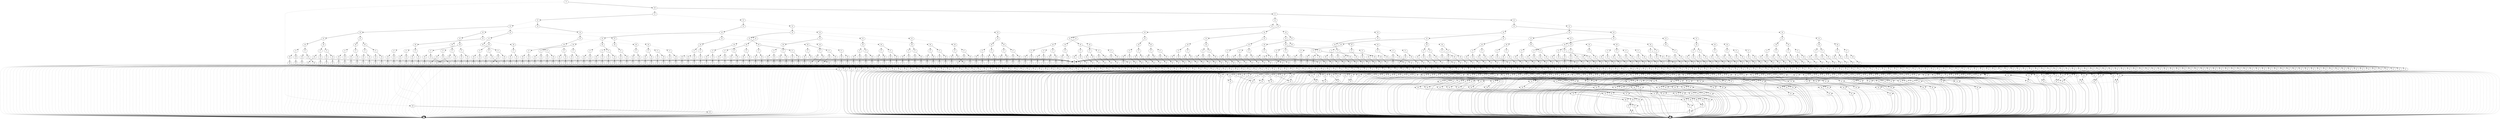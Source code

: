 digraph G {
0 [shape=box, label="0", style=filled, shape=box, height=0.3, width=0.3];
1 [shape=box, label="1", style=filled, shape=box, height=0.3, width=0.3];
31143 [label="0"];
31143 -> 7681 [style=dotted];
31143 -> 5102 [style=filled];
7681 [label="19"];
7681 -> 1 [style=dotted];
7681 -> 42 [style=filled];
42 [label="20"];
42 -> 0 [style=dotted];
42 -> 1 [style=filled];
5102 [label="10"];
5102 -> 4846 [style=dotted];
5102 -> 5101 [style=filled];
4846 [label="11"];
4846 -> 4718 [style=dotted];
4846 -> 4845 [style=filled];
4718 [label="12"];
4718 -> 4654 [style=dotted];
4718 -> 4717 [style=filled];
4654 [label="13"];
4654 -> 4622 [style=dotted];
4654 -> 4653 [style=filled];
4622 [label="14"];
4622 -> 4606 [style=dotted];
4622 -> 4621 [style=filled];
4606 [label="15"];
4606 -> 4598 [style=dotted];
4606 -> 4605 [style=filled];
4598 [label="16"];
4598 -> 4594 [style=dotted];
4598 -> 4597 [style=filled];
4594 [label="17"];
4594 -> 4592 [style=dotted];
4594 -> 4593 [style=filled];
4592 [label="19"];
4592 -> 43 [style=dotted];
4592 -> 2537 [style=filled];
43 [label="20"];
43 -> 1 [style=dotted];
43 -> 0 [style=filled];
2537 [label="20"];
2537 -> 1 [style=dotted];
2537 -> 508 [style=filled];
508 [label="21"];
508 -> 507 [style=dotted];
508 -> 0 [style=filled];
507 [label="22"];
507 -> 506 [style=dotted];
507 -> 0 [style=filled];
506 [label="23"];
506 -> 505 [style=dotted];
506 -> 0 [style=filled];
505 [label="24"];
505 -> 504 [style=dotted];
505 -> 0 [style=filled];
504 [label="25"];
504 -> 503 [style=dotted];
504 -> 0 [style=filled];
503 [label="26"];
503 -> 276 [style=dotted];
503 -> 0 [style=filled];
276 [label="27"];
276 -> 59 [style=dotted];
276 -> 0 [style=filled];
59 [label="28"];
59 -> 1 [style=dotted];
59 -> 0 [style=filled];
4593 [label="19"];
4593 -> 43 [style=dotted];
4593 -> 2538 [style=filled];
2538 [label="20"];
2538 -> 1 [style=dotted];
2538 -> 514 [style=filled];
514 [label="21"];
514 -> 513 [style=dotted];
514 -> 0 [style=filled];
513 [label="22"];
513 -> 512 [style=dotted];
513 -> 0 [style=filled];
512 [label="23"];
512 -> 511 [style=dotted];
512 -> 0 [style=filled];
511 [label="24"];
511 -> 510 [style=dotted];
511 -> 0 [style=filled];
510 [label="25"];
510 -> 509 [style=dotted];
510 -> 0 [style=filled];
509 [label="26"];
509 -> 271 [style=dotted];
509 -> 0 [style=filled];
271 [label="27"];
271 -> 58 [style=dotted];
271 -> 0 [style=filled];
58 [label="28"];
58 -> 0 [style=dotted];
58 -> 1 [style=filled];
4597 [label="17"];
4597 -> 4595 [style=dotted];
4597 -> 4596 [style=filled];
4595 [label="19"];
4595 -> 43 [style=dotted];
4595 -> 2540 [style=filled];
2540 [label="20"];
2540 -> 1 [style=dotted];
2540 -> 521 [style=filled];
521 [label="21"];
521 -> 520 [style=dotted];
521 -> 0 [style=filled];
520 [label="22"];
520 -> 519 [style=dotted];
520 -> 0 [style=filled];
519 [label="23"];
519 -> 518 [style=dotted];
519 -> 0 [style=filled];
518 [label="24"];
518 -> 517 [style=dotted];
518 -> 0 [style=filled];
517 [label="25"];
517 -> 516 [style=dotted];
517 -> 0 [style=filled];
516 [label="26"];
516 -> 278 [style=dotted];
516 -> 0 [style=filled];
278 [label="27"];
278 -> 0 [style=dotted];
278 -> 59 [style=filled];
4596 [label="19"];
4596 -> 43 [style=dotted];
4596 -> 2541 [style=filled];
2541 [label="20"];
2541 -> 1 [style=dotted];
2541 -> 527 [style=filled];
527 [label="21"];
527 -> 526 [style=dotted];
527 -> 0 [style=filled];
526 [label="22"];
526 -> 525 [style=dotted];
526 -> 0 [style=filled];
525 [label="23"];
525 -> 524 [style=dotted];
525 -> 0 [style=filled];
524 [label="24"];
524 -> 523 [style=dotted];
524 -> 0 [style=filled];
523 [label="25"];
523 -> 522 [style=dotted];
523 -> 0 [style=filled];
522 [label="26"];
522 -> 273 [style=dotted];
522 -> 0 [style=filled];
273 [label="27"];
273 -> 0 [style=dotted];
273 -> 58 [style=filled];
4605 [label="16"];
4605 -> 4601 [style=dotted];
4605 -> 4604 [style=filled];
4601 [label="17"];
4601 -> 4599 [style=dotted];
4601 -> 4600 [style=filled];
4599 [label="19"];
4599 -> 43 [style=dotted];
4599 -> 2544 [style=filled];
2544 [label="20"];
2544 -> 1 [style=dotted];
2544 -> 535 [style=filled];
535 [label="21"];
535 -> 534 [style=dotted];
535 -> 0 [style=filled];
534 [label="22"];
534 -> 533 [style=dotted];
534 -> 0 [style=filled];
533 [label="23"];
533 -> 532 [style=dotted];
533 -> 0 [style=filled];
532 [label="24"];
532 -> 531 [style=dotted];
532 -> 0 [style=filled];
531 [label="25"];
531 -> 530 [style=dotted];
531 -> 0 [style=filled];
530 [label="26"];
530 -> 0 [style=dotted];
530 -> 276 [style=filled];
4600 [label="19"];
4600 -> 43 [style=dotted];
4600 -> 2545 [style=filled];
2545 [label="20"];
2545 -> 1 [style=dotted];
2545 -> 541 [style=filled];
541 [label="21"];
541 -> 540 [style=dotted];
541 -> 0 [style=filled];
540 [label="22"];
540 -> 539 [style=dotted];
540 -> 0 [style=filled];
539 [label="23"];
539 -> 538 [style=dotted];
539 -> 0 [style=filled];
538 [label="24"];
538 -> 537 [style=dotted];
538 -> 0 [style=filled];
537 [label="25"];
537 -> 536 [style=dotted];
537 -> 0 [style=filled];
536 [label="26"];
536 -> 0 [style=dotted];
536 -> 271 [style=filled];
4604 [label="17"];
4604 -> 4602 [style=dotted];
4604 -> 4603 [style=filled];
4602 [label="19"];
4602 -> 43 [style=dotted];
4602 -> 2547 [style=filled];
2547 [label="20"];
2547 -> 1 [style=dotted];
2547 -> 548 [style=filled];
548 [label="21"];
548 -> 547 [style=dotted];
548 -> 0 [style=filled];
547 [label="22"];
547 -> 546 [style=dotted];
547 -> 0 [style=filled];
546 [label="23"];
546 -> 545 [style=dotted];
546 -> 0 [style=filled];
545 [label="24"];
545 -> 544 [style=dotted];
545 -> 0 [style=filled];
544 [label="25"];
544 -> 543 [style=dotted];
544 -> 0 [style=filled];
543 [label="26"];
543 -> 0 [style=dotted];
543 -> 278 [style=filled];
4603 [label="19"];
4603 -> 43 [style=dotted];
4603 -> 2548 [style=filled];
2548 [label="20"];
2548 -> 1 [style=dotted];
2548 -> 554 [style=filled];
554 [label="21"];
554 -> 553 [style=dotted];
554 -> 0 [style=filled];
553 [label="22"];
553 -> 552 [style=dotted];
553 -> 0 [style=filled];
552 [label="23"];
552 -> 551 [style=dotted];
552 -> 0 [style=filled];
551 [label="24"];
551 -> 550 [style=dotted];
551 -> 0 [style=filled];
550 [label="25"];
550 -> 549 [style=dotted];
550 -> 0 [style=filled];
549 [label="26"];
549 -> 0 [style=dotted];
549 -> 273 [style=filled];
4621 [label="15"];
4621 -> 4613 [style=dotted];
4621 -> 4620 [style=filled];
4613 [label="16"];
4613 -> 4609 [style=dotted];
4613 -> 4612 [style=filled];
4609 [label="17"];
4609 -> 4607 [style=dotted];
4609 -> 4608 [style=filled];
4607 [label="19"];
4607 -> 43 [style=dotted];
4607 -> 2552 [style=filled];
2552 [label="20"];
2552 -> 1 [style=dotted];
2552 -> 562 [style=filled];
562 [label="21"];
562 -> 561 [style=dotted];
562 -> 0 [style=filled];
561 [label="22"];
561 -> 560 [style=dotted];
561 -> 0 [style=filled];
560 [label="23"];
560 -> 559 [style=dotted];
560 -> 0 [style=filled];
559 [label="24"];
559 -> 558 [style=dotted];
559 -> 0 [style=filled];
558 [label="25"];
558 -> 0 [style=dotted];
558 -> 503 [style=filled];
4608 [label="19"];
4608 -> 43 [style=dotted];
4608 -> 2553 [style=filled];
2553 [label="20"];
2553 -> 1 [style=dotted];
2553 -> 567 [style=filled];
567 [label="21"];
567 -> 566 [style=dotted];
567 -> 0 [style=filled];
566 [label="22"];
566 -> 565 [style=dotted];
566 -> 0 [style=filled];
565 [label="23"];
565 -> 564 [style=dotted];
565 -> 0 [style=filled];
564 [label="24"];
564 -> 563 [style=dotted];
564 -> 0 [style=filled];
563 [label="25"];
563 -> 0 [style=dotted];
563 -> 509 [style=filled];
4612 [label="17"];
4612 -> 4610 [style=dotted];
4612 -> 4611 [style=filled];
4610 [label="19"];
4610 -> 43 [style=dotted];
4610 -> 2555 [style=filled];
2555 [label="20"];
2555 -> 1 [style=dotted];
2555 -> 573 [style=filled];
573 [label="21"];
573 -> 572 [style=dotted];
573 -> 0 [style=filled];
572 [label="22"];
572 -> 571 [style=dotted];
572 -> 0 [style=filled];
571 [label="23"];
571 -> 570 [style=dotted];
571 -> 0 [style=filled];
570 [label="24"];
570 -> 569 [style=dotted];
570 -> 0 [style=filled];
569 [label="25"];
569 -> 0 [style=dotted];
569 -> 516 [style=filled];
4611 [label="19"];
4611 -> 43 [style=dotted];
4611 -> 2556 [style=filled];
2556 [label="20"];
2556 -> 1 [style=dotted];
2556 -> 578 [style=filled];
578 [label="21"];
578 -> 577 [style=dotted];
578 -> 0 [style=filled];
577 [label="22"];
577 -> 576 [style=dotted];
577 -> 0 [style=filled];
576 [label="23"];
576 -> 575 [style=dotted];
576 -> 0 [style=filled];
575 [label="24"];
575 -> 574 [style=dotted];
575 -> 0 [style=filled];
574 [label="25"];
574 -> 0 [style=dotted];
574 -> 522 [style=filled];
4620 [label="16"];
4620 -> 4616 [style=dotted];
4620 -> 4619 [style=filled];
4616 [label="17"];
4616 -> 4614 [style=dotted];
4616 -> 4615 [style=filled];
4614 [label="19"];
4614 -> 43 [style=dotted];
4614 -> 2559 [style=filled];
2559 [label="20"];
2559 -> 1 [style=dotted];
2559 -> 585 [style=filled];
585 [label="21"];
585 -> 584 [style=dotted];
585 -> 0 [style=filled];
584 [label="22"];
584 -> 583 [style=dotted];
584 -> 0 [style=filled];
583 [label="23"];
583 -> 582 [style=dotted];
583 -> 0 [style=filled];
582 [label="24"];
582 -> 581 [style=dotted];
582 -> 0 [style=filled];
581 [label="25"];
581 -> 0 [style=dotted];
581 -> 530 [style=filled];
4615 [label="19"];
4615 -> 43 [style=dotted];
4615 -> 2560 [style=filled];
2560 [label="20"];
2560 -> 1 [style=dotted];
2560 -> 590 [style=filled];
590 [label="21"];
590 -> 589 [style=dotted];
590 -> 0 [style=filled];
589 [label="22"];
589 -> 588 [style=dotted];
589 -> 0 [style=filled];
588 [label="23"];
588 -> 587 [style=dotted];
588 -> 0 [style=filled];
587 [label="24"];
587 -> 586 [style=dotted];
587 -> 0 [style=filled];
586 [label="25"];
586 -> 0 [style=dotted];
586 -> 536 [style=filled];
4619 [label="17"];
4619 -> 4617 [style=dotted];
4619 -> 4618 [style=filled];
4617 [label="19"];
4617 -> 43 [style=dotted];
4617 -> 2562 [style=filled];
2562 [label="20"];
2562 -> 1 [style=dotted];
2562 -> 596 [style=filled];
596 [label="21"];
596 -> 595 [style=dotted];
596 -> 0 [style=filled];
595 [label="22"];
595 -> 594 [style=dotted];
595 -> 0 [style=filled];
594 [label="23"];
594 -> 593 [style=dotted];
594 -> 0 [style=filled];
593 [label="24"];
593 -> 592 [style=dotted];
593 -> 0 [style=filled];
592 [label="25"];
592 -> 0 [style=dotted];
592 -> 543 [style=filled];
4618 [label="19"];
4618 -> 43 [style=dotted];
4618 -> 2563 [style=filled];
2563 [label="20"];
2563 -> 1 [style=dotted];
2563 -> 601 [style=filled];
601 [label="21"];
601 -> 600 [style=dotted];
601 -> 0 [style=filled];
600 [label="22"];
600 -> 599 [style=dotted];
600 -> 0 [style=filled];
599 [label="23"];
599 -> 598 [style=dotted];
599 -> 0 [style=filled];
598 [label="24"];
598 -> 597 [style=dotted];
598 -> 0 [style=filled];
597 [label="25"];
597 -> 0 [style=dotted];
597 -> 549 [style=filled];
4653 [label="14"];
4653 -> 4637 [style=dotted];
4653 -> 4652 [style=filled];
4637 [label="15"];
4637 -> 4629 [style=dotted];
4637 -> 4636 [style=filled];
4629 [label="16"];
4629 -> 4625 [style=dotted];
4629 -> 4628 [style=filled];
4625 [label="17"];
4625 -> 4623 [style=dotted];
4625 -> 4624 [style=filled];
4623 [label="19"];
4623 -> 43 [style=dotted];
4623 -> 2568 [style=filled];
2568 [label="20"];
2568 -> 1 [style=dotted];
2568 -> 609 [style=filled];
609 [label="21"];
609 -> 608 [style=dotted];
609 -> 0 [style=filled];
608 [label="22"];
608 -> 607 [style=dotted];
608 -> 0 [style=filled];
607 [label="23"];
607 -> 606 [style=dotted];
607 -> 0 [style=filled];
606 [label="24"];
606 -> 0 [style=dotted];
606 -> 504 [style=filled];
4624 [label="19"];
4624 -> 43 [style=dotted];
4624 -> 2569 [style=filled];
2569 [label="20"];
2569 -> 1 [style=dotted];
2569 -> 613 [style=filled];
613 [label="21"];
613 -> 612 [style=dotted];
613 -> 0 [style=filled];
612 [label="22"];
612 -> 611 [style=dotted];
612 -> 0 [style=filled];
611 [label="23"];
611 -> 610 [style=dotted];
611 -> 0 [style=filled];
610 [label="24"];
610 -> 0 [style=dotted];
610 -> 510 [style=filled];
4628 [label="17"];
4628 -> 4626 [style=dotted];
4628 -> 4627 [style=filled];
4626 [label="19"];
4626 -> 43 [style=dotted];
4626 -> 2571 [style=filled];
2571 [label="20"];
2571 -> 1 [style=dotted];
2571 -> 618 [style=filled];
618 [label="21"];
618 -> 617 [style=dotted];
618 -> 0 [style=filled];
617 [label="22"];
617 -> 616 [style=dotted];
617 -> 0 [style=filled];
616 [label="23"];
616 -> 615 [style=dotted];
616 -> 0 [style=filled];
615 [label="24"];
615 -> 0 [style=dotted];
615 -> 517 [style=filled];
4627 [label="19"];
4627 -> 43 [style=dotted];
4627 -> 2572 [style=filled];
2572 [label="20"];
2572 -> 1 [style=dotted];
2572 -> 622 [style=filled];
622 [label="21"];
622 -> 621 [style=dotted];
622 -> 0 [style=filled];
621 [label="22"];
621 -> 620 [style=dotted];
621 -> 0 [style=filled];
620 [label="23"];
620 -> 619 [style=dotted];
620 -> 0 [style=filled];
619 [label="24"];
619 -> 0 [style=dotted];
619 -> 523 [style=filled];
4636 [label="16"];
4636 -> 4632 [style=dotted];
4636 -> 4635 [style=filled];
4632 [label="17"];
4632 -> 4630 [style=dotted];
4632 -> 4631 [style=filled];
4630 [label="19"];
4630 -> 43 [style=dotted];
4630 -> 2575 [style=filled];
2575 [label="20"];
2575 -> 1 [style=dotted];
2575 -> 628 [style=filled];
628 [label="21"];
628 -> 627 [style=dotted];
628 -> 0 [style=filled];
627 [label="22"];
627 -> 626 [style=dotted];
627 -> 0 [style=filled];
626 [label="23"];
626 -> 625 [style=dotted];
626 -> 0 [style=filled];
625 [label="24"];
625 -> 0 [style=dotted];
625 -> 531 [style=filled];
4631 [label="19"];
4631 -> 43 [style=dotted];
4631 -> 2576 [style=filled];
2576 [label="20"];
2576 -> 1 [style=dotted];
2576 -> 632 [style=filled];
632 [label="21"];
632 -> 631 [style=dotted];
632 -> 0 [style=filled];
631 [label="22"];
631 -> 630 [style=dotted];
631 -> 0 [style=filled];
630 [label="23"];
630 -> 629 [style=dotted];
630 -> 0 [style=filled];
629 [label="24"];
629 -> 0 [style=dotted];
629 -> 537 [style=filled];
4635 [label="17"];
4635 -> 4633 [style=dotted];
4635 -> 4634 [style=filled];
4633 [label="19"];
4633 -> 43 [style=dotted];
4633 -> 2578 [style=filled];
2578 [label="20"];
2578 -> 1 [style=dotted];
2578 -> 637 [style=filled];
637 [label="21"];
637 -> 636 [style=dotted];
637 -> 0 [style=filled];
636 [label="22"];
636 -> 635 [style=dotted];
636 -> 0 [style=filled];
635 [label="23"];
635 -> 634 [style=dotted];
635 -> 0 [style=filled];
634 [label="24"];
634 -> 0 [style=dotted];
634 -> 544 [style=filled];
4634 [label="19"];
4634 -> 43 [style=dotted];
4634 -> 2579 [style=filled];
2579 [label="20"];
2579 -> 1 [style=dotted];
2579 -> 641 [style=filled];
641 [label="21"];
641 -> 640 [style=dotted];
641 -> 0 [style=filled];
640 [label="22"];
640 -> 639 [style=dotted];
640 -> 0 [style=filled];
639 [label="23"];
639 -> 638 [style=dotted];
639 -> 0 [style=filled];
638 [label="24"];
638 -> 0 [style=dotted];
638 -> 550 [style=filled];
4652 [label="15"];
4652 -> 4644 [style=dotted];
4652 -> 4651 [style=filled];
4644 [label="16"];
4644 -> 4640 [style=dotted];
4644 -> 4643 [style=filled];
4640 [label="17"];
4640 -> 4638 [style=dotted];
4640 -> 4639 [style=filled];
4638 [label="19"];
4638 -> 43 [style=dotted];
4638 -> 2583 [style=filled];
2583 [label="20"];
2583 -> 1 [style=dotted];
2583 -> 648 [style=filled];
648 [label="21"];
648 -> 647 [style=dotted];
648 -> 0 [style=filled];
647 [label="22"];
647 -> 646 [style=dotted];
647 -> 0 [style=filled];
646 [label="23"];
646 -> 645 [style=dotted];
646 -> 0 [style=filled];
645 [label="24"];
645 -> 0 [style=dotted];
645 -> 558 [style=filled];
4639 [label="19"];
4639 -> 43 [style=dotted];
4639 -> 2584 [style=filled];
2584 [label="20"];
2584 -> 1 [style=dotted];
2584 -> 652 [style=filled];
652 [label="21"];
652 -> 651 [style=dotted];
652 -> 0 [style=filled];
651 [label="22"];
651 -> 650 [style=dotted];
651 -> 0 [style=filled];
650 [label="23"];
650 -> 649 [style=dotted];
650 -> 0 [style=filled];
649 [label="24"];
649 -> 0 [style=dotted];
649 -> 563 [style=filled];
4643 [label="17"];
4643 -> 4641 [style=dotted];
4643 -> 4642 [style=filled];
4641 [label="19"];
4641 -> 43 [style=dotted];
4641 -> 2586 [style=filled];
2586 [label="20"];
2586 -> 1 [style=dotted];
2586 -> 657 [style=filled];
657 [label="21"];
657 -> 656 [style=dotted];
657 -> 0 [style=filled];
656 [label="22"];
656 -> 655 [style=dotted];
656 -> 0 [style=filled];
655 [label="23"];
655 -> 654 [style=dotted];
655 -> 0 [style=filled];
654 [label="24"];
654 -> 0 [style=dotted];
654 -> 569 [style=filled];
4642 [label="19"];
4642 -> 43 [style=dotted];
4642 -> 2587 [style=filled];
2587 [label="20"];
2587 -> 1 [style=dotted];
2587 -> 661 [style=filled];
661 [label="21"];
661 -> 660 [style=dotted];
661 -> 0 [style=filled];
660 [label="22"];
660 -> 659 [style=dotted];
660 -> 0 [style=filled];
659 [label="23"];
659 -> 658 [style=dotted];
659 -> 0 [style=filled];
658 [label="24"];
658 -> 0 [style=dotted];
658 -> 574 [style=filled];
4651 [label="16"];
4651 -> 4647 [style=dotted];
4651 -> 4650 [style=filled];
4647 [label="17"];
4647 -> 4645 [style=dotted];
4647 -> 4646 [style=filled];
4645 [label="19"];
4645 -> 43 [style=dotted];
4645 -> 2590 [style=filled];
2590 [label="20"];
2590 -> 1 [style=dotted];
2590 -> 667 [style=filled];
667 [label="21"];
667 -> 666 [style=dotted];
667 -> 0 [style=filled];
666 [label="22"];
666 -> 665 [style=dotted];
666 -> 0 [style=filled];
665 [label="23"];
665 -> 664 [style=dotted];
665 -> 0 [style=filled];
664 [label="24"];
664 -> 0 [style=dotted];
664 -> 581 [style=filled];
4646 [label="19"];
4646 -> 43 [style=dotted];
4646 -> 2591 [style=filled];
2591 [label="20"];
2591 -> 1 [style=dotted];
2591 -> 671 [style=filled];
671 [label="21"];
671 -> 670 [style=dotted];
671 -> 0 [style=filled];
670 [label="22"];
670 -> 669 [style=dotted];
670 -> 0 [style=filled];
669 [label="23"];
669 -> 668 [style=dotted];
669 -> 0 [style=filled];
668 [label="24"];
668 -> 0 [style=dotted];
668 -> 586 [style=filled];
4650 [label="17"];
4650 -> 4648 [style=dotted];
4650 -> 4649 [style=filled];
4648 [label="19"];
4648 -> 43 [style=dotted];
4648 -> 2593 [style=filled];
2593 [label="20"];
2593 -> 1 [style=dotted];
2593 -> 676 [style=filled];
676 [label="21"];
676 -> 675 [style=dotted];
676 -> 0 [style=filled];
675 [label="22"];
675 -> 674 [style=dotted];
675 -> 0 [style=filled];
674 [label="23"];
674 -> 673 [style=dotted];
674 -> 0 [style=filled];
673 [label="24"];
673 -> 0 [style=dotted];
673 -> 592 [style=filled];
4649 [label="19"];
4649 -> 43 [style=dotted];
4649 -> 2594 [style=filled];
2594 [label="20"];
2594 -> 1 [style=dotted];
2594 -> 680 [style=filled];
680 [label="21"];
680 -> 679 [style=dotted];
680 -> 0 [style=filled];
679 [label="22"];
679 -> 678 [style=dotted];
679 -> 0 [style=filled];
678 [label="23"];
678 -> 677 [style=dotted];
678 -> 0 [style=filled];
677 [label="24"];
677 -> 0 [style=dotted];
677 -> 597 [style=filled];
4717 [label="13"];
4717 -> 4685 [style=dotted];
4717 -> 4716 [style=filled];
4685 [label="14"];
4685 -> 4669 [style=dotted];
4685 -> 4684 [style=filled];
4669 [label="15"];
4669 -> 4661 [style=dotted];
4669 -> 4668 [style=filled];
4661 [label="16"];
4661 -> 4657 [style=dotted];
4661 -> 4660 [style=filled];
4657 [label="17"];
4657 -> 4655 [style=dotted];
4657 -> 4656 [style=filled];
4655 [label="19"];
4655 -> 43 [style=dotted];
4655 -> 2600 [style=filled];
2600 [label="20"];
2600 -> 1 [style=dotted];
2600 -> 688 [style=filled];
688 [label="21"];
688 -> 687 [style=dotted];
688 -> 0 [style=filled];
687 [label="22"];
687 -> 686 [style=dotted];
687 -> 0 [style=filled];
686 [label="23"];
686 -> 0 [style=dotted];
686 -> 505 [style=filled];
4656 [label="19"];
4656 -> 43 [style=dotted];
4656 -> 2601 [style=filled];
2601 [label="20"];
2601 -> 1 [style=dotted];
2601 -> 691 [style=filled];
691 [label="21"];
691 -> 690 [style=dotted];
691 -> 0 [style=filled];
690 [label="22"];
690 -> 689 [style=dotted];
690 -> 0 [style=filled];
689 [label="23"];
689 -> 0 [style=dotted];
689 -> 511 [style=filled];
4660 [label="17"];
4660 -> 4658 [style=dotted];
4660 -> 4659 [style=filled];
4658 [label="19"];
4658 -> 43 [style=dotted];
4658 -> 2603 [style=filled];
2603 [label="20"];
2603 -> 1 [style=dotted];
2603 -> 695 [style=filled];
695 [label="21"];
695 -> 694 [style=dotted];
695 -> 0 [style=filled];
694 [label="22"];
694 -> 693 [style=dotted];
694 -> 0 [style=filled];
693 [label="23"];
693 -> 0 [style=dotted];
693 -> 518 [style=filled];
4659 [label="19"];
4659 -> 43 [style=dotted];
4659 -> 2604 [style=filled];
2604 [label="20"];
2604 -> 1 [style=dotted];
2604 -> 698 [style=filled];
698 [label="21"];
698 -> 697 [style=dotted];
698 -> 0 [style=filled];
697 [label="22"];
697 -> 696 [style=dotted];
697 -> 0 [style=filled];
696 [label="23"];
696 -> 0 [style=dotted];
696 -> 524 [style=filled];
4668 [label="16"];
4668 -> 4664 [style=dotted];
4668 -> 4667 [style=filled];
4664 [label="17"];
4664 -> 4662 [style=dotted];
4664 -> 4663 [style=filled];
4662 [label="19"];
4662 -> 43 [style=dotted];
4662 -> 2607 [style=filled];
2607 [label="20"];
2607 -> 1 [style=dotted];
2607 -> 703 [style=filled];
703 [label="21"];
703 -> 702 [style=dotted];
703 -> 0 [style=filled];
702 [label="22"];
702 -> 701 [style=dotted];
702 -> 0 [style=filled];
701 [label="23"];
701 -> 0 [style=dotted];
701 -> 532 [style=filled];
4663 [label="19"];
4663 -> 43 [style=dotted];
4663 -> 2608 [style=filled];
2608 [label="20"];
2608 -> 1 [style=dotted];
2608 -> 706 [style=filled];
706 [label="21"];
706 -> 705 [style=dotted];
706 -> 0 [style=filled];
705 [label="22"];
705 -> 704 [style=dotted];
705 -> 0 [style=filled];
704 [label="23"];
704 -> 0 [style=dotted];
704 -> 538 [style=filled];
4667 [label="17"];
4667 -> 4665 [style=dotted];
4667 -> 4666 [style=filled];
4665 [label="19"];
4665 -> 43 [style=dotted];
4665 -> 2610 [style=filled];
2610 [label="20"];
2610 -> 1 [style=dotted];
2610 -> 710 [style=filled];
710 [label="21"];
710 -> 709 [style=dotted];
710 -> 0 [style=filled];
709 [label="22"];
709 -> 708 [style=dotted];
709 -> 0 [style=filled];
708 [label="23"];
708 -> 0 [style=dotted];
708 -> 545 [style=filled];
4666 [label="19"];
4666 -> 43 [style=dotted];
4666 -> 2611 [style=filled];
2611 [label="20"];
2611 -> 1 [style=dotted];
2611 -> 713 [style=filled];
713 [label="21"];
713 -> 712 [style=dotted];
713 -> 0 [style=filled];
712 [label="22"];
712 -> 711 [style=dotted];
712 -> 0 [style=filled];
711 [label="23"];
711 -> 0 [style=dotted];
711 -> 551 [style=filled];
4684 [label="15"];
4684 -> 4676 [style=dotted];
4684 -> 4683 [style=filled];
4676 [label="16"];
4676 -> 4672 [style=dotted];
4676 -> 4675 [style=filled];
4672 [label="17"];
4672 -> 4670 [style=dotted];
4672 -> 4671 [style=filled];
4670 [label="19"];
4670 -> 43 [style=dotted];
4670 -> 2615 [style=filled];
2615 [label="20"];
2615 -> 1 [style=dotted];
2615 -> 719 [style=filled];
719 [label="21"];
719 -> 718 [style=dotted];
719 -> 0 [style=filled];
718 [label="22"];
718 -> 717 [style=dotted];
718 -> 0 [style=filled];
717 [label="23"];
717 -> 0 [style=dotted];
717 -> 559 [style=filled];
4671 [label="19"];
4671 -> 43 [style=dotted];
4671 -> 2616 [style=filled];
2616 [label="20"];
2616 -> 1 [style=dotted];
2616 -> 722 [style=filled];
722 [label="21"];
722 -> 721 [style=dotted];
722 -> 0 [style=filled];
721 [label="22"];
721 -> 720 [style=dotted];
721 -> 0 [style=filled];
720 [label="23"];
720 -> 0 [style=dotted];
720 -> 564 [style=filled];
4675 [label="17"];
4675 -> 4673 [style=dotted];
4675 -> 4674 [style=filled];
4673 [label="19"];
4673 -> 43 [style=dotted];
4673 -> 2618 [style=filled];
2618 [label="20"];
2618 -> 1 [style=dotted];
2618 -> 726 [style=filled];
726 [label="21"];
726 -> 725 [style=dotted];
726 -> 0 [style=filled];
725 [label="22"];
725 -> 724 [style=dotted];
725 -> 0 [style=filled];
724 [label="23"];
724 -> 0 [style=dotted];
724 -> 570 [style=filled];
4674 [label="19"];
4674 -> 43 [style=dotted];
4674 -> 2619 [style=filled];
2619 [label="20"];
2619 -> 1 [style=dotted];
2619 -> 729 [style=filled];
729 [label="21"];
729 -> 728 [style=dotted];
729 -> 0 [style=filled];
728 [label="22"];
728 -> 727 [style=dotted];
728 -> 0 [style=filled];
727 [label="23"];
727 -> 0 [style=dotted];
727 -> 575 [style=filled];
4683 [label="16"];
4683 -> 4679 [style=dotted];
4683 -> 4682 [style=filled];
4679 [label="17"];
4679 -> 4677 [style=dotted];
4679 -> 4678 [style=filled];
4677 [label="19"];
4677 -> 43 [style=dotted];
4677 -> 2622 [style=filled];
2622 [label="20"];
2622 -> 1 [style=dotted];
2622 -> 734 [style=filled];
734 [label="21"];
734 -> 733 [style=dotted];
734 -> 0 [style=filled];
733 [label="22"];
733 -> 732 [style=dotted];
733 -> 0 [style=filled];
732 [label="23"];
732 -> 0 [style=dotted];
732 -> 582 [style=filled];
4678 [label="19"];
4678 -> 43 [style=dotted];
4678 -> 2623 [style=filled];
2623 [label="20"];
2623 -> 1 [style=dotted];
2623 -> 737 [style=filled];
737 [label="21"];
737 -> 736 [style=dotted];
737 -> 0 [style=filled];
736 [label="22"];
736 -> 735 [style=dotted];
736 -> 0 [style=filled];
735 [label="23"];
735 -> 0 [style=dotted];
735 -> 587 [style=filled];
4682 [label="17"];
4682 -> 4680 [style=dotted];
4682 -> 4681 [style=filled];
4680 [label="19"];
4680 -> 43 [style=dotted];
4680 -> 2625 [style=filled];
2625 [label="20"];
2625 -> 1 [style=dotted];
2625 -> 741 [style=filled];
741 [label="21"];
741 -> 740 [style=dotted];
741 -> 0 [style=filled];
740 [label="22"];
740 -> 739 [style=dotted];
740 -> 0 [style=filled];
739 [label="23"];
739 -> 0 [style=dotted];
739 -> 593 [style=filled];
4681 [label="19"];
4681 -> 43 [style=dotted];
4681 -> 2626 [style=filled];
2626 [label="20"];
2626 -> 1 [style=dotted];
2626 -> 744 [style=filled];
744 [label="21"];
744 -> 743 [style=dotted];
744 -> 0 [style=filled];
743 [label="22"];
743 -> 742 [style=dotted];
743 -> 0 [style=filled];
742 [label="23"];
742 -> 0 [style=dotted];
742 -> 598 [style=filled];
4716 [label="14"];
4716 -> 4700 [style=dotted];
4716 -> 4715 [style=filled];
4700 [label="15"];
4700 -> 4692 [style=dotted];
4700 -> 4699 [style=filled];
4692 [label="16"];
4692 -> 4688 [style=dotted];
4692 -> 4691 [style=filled];
4688 [label="17"];
4688 -> 4686 [style=dotted];
4688 -> 4687 [style=filled];
4686 [label="19"];
4686 -> 43 [style=dotted];
4686 -> 2631 [style=filled];
2631 [label="20"];
2631 -> 1 [style=dotted];
2631 -> 751 [style=filled];
751 [label="21"];
751 -> 750 [style=dotted];
751 -> 0 [style=filled];
750 [label="22"];
750 -> 749 [style=dotted];
750 -> 0 [style=filled];
749 [label="23"];
749 -> 0 [style=dotted];
749 -> 606 [style=filled];
4687 [label="19"];
4687 -> 43 [style=dotted];
4687 -> 2632 [style=filled];
2632 [label="20"];
2632 -> 1 [style=dotted];
2632 -> 754 [style=filled];
754 [label="21"];
754 -> 753 [style=dotted];
754 -> 0 [style=filled];
753 [label="22"];
753 -> 752 [style=dotted];
753 -> 0 [style=filled];
752 [label="23"];
752 -> 0 [style=dotted];
752 -> 610 [style=filled];
4691 [label="17"];
4691 -> 4689 [style=dotted];
4691 -> 4690 [style=filled];
4689 [label="19"];
4689 -> 43 [style=dotted];
4689 -> 2634 [style=filled];
2634 [label="20"];
2634 -> 1 [style=dotted];
2634 -> 758 [style=filled];
758 [label="21"];
758 -> 757 [style=dotted];
758 -> 0 [style=filled];
757 [label="22"];
757 -> 756 [style=dotted];
757 -> 0 [style=filled];
756 [label="23"];
756 -> 0 [style=dotted];
756 -> 615 [style=filled];
4690 [label="19"];
4690 -> 43 [style=dotted];
4690 -> 2635 [style=filled];
2635 [label="20"];
2635 -> 1 [style=dotted];
2635 -> 761 [style=filled];
761 [label="21"];
761 -> 760 [style=dotted];
761 -> 0 [style=filled];
760 [label="22"];
760 -> 759 [style=dotted];
760 -> 0 [style=filled];
759 [label="23"];
759 -> 0 [style=dotted];
759 -> 619 [style=filled];
4699 [label="16"];
4699 -> 4695 [style=dotted];
4699 -> 4698 [style=filled];
4695 [label="17"];
4695 -> 4693 [style=dotted];
4695 -> 4694 [style=filled];
4693 [label="19"];
4693 -> 43 [style=dotted];
4693 -> 2638 [style=filled];
2638 [label="20"];
2638 -> 1 [style=dotted];
2638 -> 766 [style=filled];
766 [label="21"];
766 -> 765 [style=dotted];
766 -> 0 [style=filled];
765 [label="22"];
765 -> 764 [style=dotted];
765 -> 0 [style=filled];
764 [label="23"];
764 -> 0 [style=dotted];
764 -> 625 [style=filled];
4694 [label="19"];
4694 -> 43 [style=dotted];
4694 -> 2639 [style=filled];
2639 [label="20"];
2639 -> 1 [style=dotted];
2639 -> 769 [style=filled];
769 [label="21"];
769 -> 768 [style=dotted];
769 -> 0 [style=filled];
768 [label="22"];
768 -> 767 [style=dotted];
768 -> 0 [style=filled];
767 [label="23"];
767 -> 0 [style=dotted];
767 -> 629 [style=filled];
4698 [label="17"];
4698 -> 4696 [style=dotted];
4698 -> 4697 [style=filled];
4696 [label="19"];
4696 -> 43 [style=dotted];
4696 -> 2641 [style=filled];
2641 [label="20"];
2641 -> 1 [style=dotted];
2641 -> 773 [style=filled];
773 [label="21"];
773 -> 772 [style=dotted];
773 -> 0 [style=filled];
772 [label="22"];
772 -> 771 [style=dotted];
772 -> 0 [style=filled];
771 [label="23"];
771 -> 0 [style=dotted];
771 -> 634 [style=filled];
4697 [label="19"];
4697 -> 43 [style=dotted];
4697 -> 2642 [style=filled];
2642 [label="20"];
2642 -> 1 [style=dotted];
2642 -> 776 [style=filled];
776 [label="21"];
776 -> 775 [style=dotted];
776 -> 0 [style=filled];
775 [label="22"];
775 -> 774 [style=dotted];
775 -> 0 [style=filled];
774 [label="23"];
774 -> 0 [style=dotted];
774 -> 638 [style=filled];
4715 [label="15"];
4715 -> 4707 [style=dotted];
4715 -> 4714 [style=filled];
4707 [label="16"];
4707 -> 4703 [style=dotted];
4707 -> 4706 [style=filled];
4703 [label="17"];
4703 -> 4701 [style=dotted];
4703 -> 4702 [style=filled];
4701 [label="19"];
4701 -> 43 [style=dotted];
4701 -> 2646 [style=filled];
2646 [label="20"];
2646 -> 1 [style=dotted];
2646 -> 782 [style=filled];
782 [label="21"];
782 -> 781 [style=dotted];
782 -> 0 [style=filled];
781 [label="22"];
781 -> 780 [style=dotted];
781 -> 0 [style=filled];
780 [label="23"];
780 -> 0 [style=dotted];
780 -> 645 [style=filled];
4702 [label="19"];
4702 -> 43 [style=dotted];
4702 -> 2647 [style=filled];
2647 [label="20"];
2647 -> 1 [style=dotted];
2647 -> 785 [style=filled];
785 [label="21"];
785 -> 784 [style=dotted];
785 -> 0 [style=filled];
784 [label="22"];
784 -> 783 [style=dotted];
784 -> 0 [style=filled];
783 [label="23"];
783 -> 0 [style=dotted];
783 -> 649 [style=filled];
4706 [label="17"];
4706 -> 4704 [style=dotted];
4706 -> 4705 [style=filled];
4704 [label="19"];
4704 -> 43 [style=dotted];
4704 -> 2649 [style=filled];
2649 [label="20"];
2649 -> 1 [style=dotted];
2649 -> 789 [style=filled];
789 [label="21"];
789 -> 788 [style=dotted];
789 -> 0 [style=filled];
788 [label="22"];
788 -> 787 [style=dotted];
788 -> 0 [style=filled];
787 [label="23"];
787 -> 0 [style=dotted];
787 -> 654 [style=filled];
4705 [label="19"];
4705 -> 43 [style=dotted];
4705 -> 2650 [style=filled];
2650 [label="20"];
2650 -> 1 [style=dotted];
2650 -> 792 [style=filled];
792 [label="21"];
792 -> 791 [style=dotted];
792 -> 0 [style=filled];
791 [label="22"];
791 -> 790 [style=dotted];
791 -> 0 [style=filled];
790 [label="23"];
790 -> 0 [style=dotted];
790 -> 658 [style=filled];
4714 [label="16"];
4714 -> 4710 [style=dotted];
4714 -> 4713 [style=filled];
4710 [label="17"];
4710 -> 4708 [style=dotted];
4710 -> 4709 [style=filled];
4708 [label="19"];
4708 -> 43 [style=dotted];
4708 -> 2653 [style=filled];
2653 [label="20"];
2653 -> 1 [style=dotted];
2653 -> 797 [style=filled];
797 [label="21"];
797 -> 796 [style=dotted];
797 -> 0 [style=filled];
796 [label="22"];
796 -> 795 [style=dotted];
796 -> 0 [style=filled];
795 [label="23"];
795 -> 0 [style=dotted];
795 -> 664 [style=filled];
4709 [label="19"];
4709 -> 43 [style=dotted];
4709 -> 2654 [style=filled];
2654 [label="20"];
2654 -> 1 [style=dotted];
2654 -> 800 [style=filled];
800 [label="21"];
800 -> 799 [style=dotted];
800 -> 0 [style=filled];
799 [label="22"];
799 -> 798 [style=dotted];
799 -> 0 [style=filled];
798 [label="23"];
798 -> 0 [style=dotted];
798 -> 668 [style=filled];
4713 [label="17"];
4713 -> 4711 [style=dotted];
4713 -> 4712 [style=filled];
4711 [label="19"];
4711 -> 43 [style=dotted];
4711 -> 2656 [style=filled];
2656 [label="20"];
2656 -> 1 [style=dotted];
2656 -> 804 [style=filled];
804 [label="21"];
804 -> 803 [style=dotted];
804 -> 0 [style=filled];
803 [label="22"];
803 -> 802 [style=dotted];
803 -> 0 [style=filled];
802 [label="23"];
802 -> 0 [style=dotted];
802 -> 673 [style=filled];
4712 [label="19"];
4712 -> 43 [style=dotted];
4712 -> 2657 [style=filled];
2657 [label="20"];
2657 -> 1 [style=dotted];
2657 -> 807 [style=filled];
807 [label="21"];
807 -> 806 [style=dotted];
807 -> 0 [style=filled];
806 [label="22"];
806 -> 805 [style=dotted];
806 -> 0 [style=filled];
805 [label="23"];
805 -> 0 [style=dotted];
805 -> 677 [style=filled];
4845 [label="12"];
4845 -> 4781 [style=dotted];
4845 -> 4844 [style=filled];
4781 [label="13"];
4781 -> 4749 [style=dotted];
4781 -> 4780 [style=filled];
4749 [label="14"];
4749 -> 4733 [style=dotted];
4749 -> 4748 [style=filled];
4733 [label="15"];
4733 -> 4725 [style=dotted];
4733 -> 4732 [style=filled];
4725 [label="16"];
4725 -> 4721 [style=dotted];
4725 -> 4724 [style=filled];
4721 [label="17"];
4721 -> 4719 [style=dotted];
4721 -> 4720 [style=filled];
4719 [label="19"];
4719 -> 43 [style=dotted];
4719 -> 2664 [style=filled];
2664 [label="20"];
2664 -> 1 [style=dotted];
2664 -> 815 [style=filled];
815 [label="21"];
815 -> 814 [style=dotted];
815 -> 0 [style=filled];
814 [label="22"];
814 -> 0 [style=dotted];
814 -> 506 [style=filled];
4720 [label="19"];
4720 -> 43 [style=dotted];
4720 -> 2665 [style=filled];
2665 [label="20"];
2665 -> 1 [style=dotted];
2665 -> 817 [style=filled];
817 [label="21"];
817 -> 816 [style=dotted];
817 -> 0 [style=filled];
816 [label="22"];
816 -> 0 [style=dotted];
816 -> 512 [style=filled];
4724 [label="17"];
4724 -> 4722 [style=dotted];
4724 -> 4723 [style=filled];
4722 [label="19"];
4722 -> 43 [style=dotted];
4722 -> 2667 [style=filled];
2667 [label="20"];
2667 -> 1 [style=dotted];
2667 -> 820 [style=filled];
820 [label="21"];
820 -> 819 [style=dotted];
820 -> 0 [style=filled];
819 [label="22"];
819 -> 0 [style=dotted];
819 -> 519 [style=filled];
4723 [label="19"];
4723 -> 43 [style=dotted];
4723 -> 2668 [style=filled];
2668 [label="20"];
2668 -> 1 [style=dotted];
2668 -> 822 [style=filled];
822 [label="21"];
822 -> 821 [style=dotted];
822 -> 0 [style=filled];
821 [label="22"];
821 -> 0 [style=dotted];
821 -> 525 [style=filled];
4732 [label="16"];
4732 -> 4728 [style=dotted];
4732 -> 4731 [style=filled];
4728 [label="17"];
4728 -> 4726 [style=dotted];
4728 -> 4727 [style=filled];
4726 [label="19"];
4726 -> 43 [style=dotted];
4726 -> 2671 [style=filled];
2671 [label="20"];
2671 -> 1 [style=dotted];
2671 -> 826 [style=filled];
826 [label="21"];
826 -> 825 [style=dotted];
826 -> 0 [style=filled];
825 [label="22"];
825 -> 0 [style=dotted];
825 -> 533 [style=filled];
4727 [label="19"];
4727 -> 43 [style=dotted];
4727 -> 2672 [style=filled];
2672 [label="20"];
2672 -> 1 [style=dotted];
2672 -> 828 [style=filled];
828 [label="21"];
828 -> 827 [style=dotted];
828 -> 0 [style=filled];
827 [label="22"];
827 -> 0 [style=dotted];
827 -> 539 [style=filled];
4731 [label="17"];
4731 -> 4729 [style=dotted];
4731 -> 4730 [style=filled];
4729 [label="19"];
4729 -> 43 [style=dotted];
4729 -> 2674 [style=filled];
2674 [label="20"];
2674 -> 1 [style=dotted];
2674 -> 831 [style=filled];
831 [label="21"];
831 -> 830 [style=dotted];
831 -> 0 [style=filled];
830 [label="22"];
830 -> 0 [style=dotted];
830 -> 546 [style=filled];
4730 [label="19"];
4730 -> 43 [style=dotted];
4730 -> 2675 [style=filled];
2675 [label="20"];
2675 -> 1 [style=dotted];
2675 -> 833 [style=filled];
833 [label="21"];
833 -> 832 [style=dotted];
833 -> 0 [style=filled];
832 [label="22"];
832 -> 0 [style=dotted];
832 -> 552 [style=filled];
4748 [label="15"];
4748 -> 4740 [style=dotted];
4748 -> 4747 [style=filled];
4740 [label="16"];
4740 -> 4736 [style=dotted];
4740 -> 4739 [style=filled];
4736 [label="17"];
4736 -> 4734 [style=dotted];
4736 -> 4735 [style=filled];
4734 [label="19"];
4734 -> 43 [style=dotted];
4734 -> 2679 [style=filled];
2679 [label="20"];
2679 -> 1 [style=dotted];
2679 -> 838 [style=filled];
838 [label="21"];
838 -> 837 [style=dotted];
838 -> 0 [style=filled];
837 [label="22"];
837 -> 0 [style=dotted];
837 -> 560 [style=filled];
4735 [label="19"];
4735 -> 43 [style=dotted];
4735 -> 2680 [style=filled];
2680 [label="20"];
2680 -> 1 [style=dotted];
2680 -> 840 [style=filled];
840 [label="21"];
840 -> 839 [style=dotted];
840 -> 0 [style=filled];
839 [label="22"];
839 -> 0 [style=dotted];
839 -> 565 [style=filled];
4739 [label="17"];
4739 -> 4737 [style=dotted];
4739 -> 4738 [style=filled];
4737 [label="19"];
4737 -> 43 [style=dotted];
4737 -> 2682 [style=filled];
2682 [label="20"];
2682 -> 1 [style=dotted];
2682 -> 843 [style=filled];
843 [label="21"];
843 -> 842 [style=dotted];
843 -> 0 [style=filled];
842 [label="22"];
842 -> 0 [style=dotted];
842 -> 571 [style=filled];
4738 [label="19"];
4738 -> 43 [style=dotted];
4738 -> 2683 [style=filled];
2683 [label="20"];
2683 -> 1 [style=dotted];
2683 -> 845 [style=filled];
845 [label="21"];
845 -> 844 [style=dotted];
845 -> 0 [style=filled];
844 [label="22"];
844 -> 0 [style=dotted];
844 -> 576 [style=filled];
4747 [label="16"];
4747 -> 4743 [style=dotted];
4747 -> 4746 [style=filled];
4743 [label="17"];
4743 -> 4741 [style=dotted];
4743 -> 4742 [style=filled];
4741 [label="19"];
4741 -> 43 [style=dotted];
4741 -> 2686 [style=filled];
2686 [label="20"];
2686 -> 1 [style=dotted];
2686 -> 849 [style=filled];
849 [label="21"];
849 -> 848 [style=dotted];
849 -> 0 [style=filled];
848 [label="22"];
848 -> 0 [style=dotted];
848 -> 583 [style=filled];
4742 [label="19"];
4742 -> 43 [style=dotted];
4742 -> 2687 [style=filled];
2687 [label="20"];
2687 -> 1 [style=dotted];
2687 -> 851 [style=filled];
851 [label="21"];
851 -> 850 [style=dotted];
851 -> 0 [style=filled];
850 [label="22"];
850 -> 0 [style=dotted];
850 -> 588 [style=filled];
4746 [label="17"];
4746 -> 4744 [style=dotted];
4746 -> 4745 [style=filled];
4744 [label="19"];
4744 -> 43 [style=dotted];
4744 -> 2689 [style=filled];
2689 [label="20"];
2689 -> 1 [style=dotted];
2689 -> 854 [style=filled];
854 [label="21"];
854 -> 853 [style=dotted];
854 -> 0 [style=filled];
853 [label="22"];
853 -> 0 [style=dotted];
853 -> 594 [style=filled];
4745 [label="19"];
4745 -> 43 [style=dotted];
4745 -> 2690 [style=filled];
2690 [label="20"];
2690 -> 1 [style=dotted];
2690 -> 856 [style=filled];
856 [label="21"];
856 -> 855 [style=dotted];
856 -> 0 [style=filled];
855 [label="22"];
855 -> 0 [style=dotted];
855 -> 599 [style=filled];
4780 [label="14"];
4780 -> 4764 [style=dotted];
4780 -> 4779 [style=filled];
4764 [label="15"];
4764 -> 4756 [style=dotted];
4764 -> 4763 [style=filled];
4756 [label="16"];
4756 -> 4752 [style=dotted];
4756 -> 4755 [style=filled];
4752 [label="17"];
4752 -> 4750 [style=dotted];
4752 -> 4751 [style=filled];
4750 [label="19"];
4750 -> 43 [style=dotted];
4750 -> 2695 [style=filled];
2695 [label="20"];
2695 -> 1 [style=dotted];
2695 -> 862 [style=filled];
862 [label="21"];
862 -> 861 [style=dotted];
862 -> 0 [style=filled];
861 [label="22"];
861 -> 0 [style=dotted];
861 -> 607 [style=filled];
4751 [label="19"];
4751 -> 43 [style=dotted];
4751 -> 2696 [style=filled];
2696 [label="20"];
2696 -> 1 [style=dotted];
2696 -> 864 [style=filled];
864 [label="21"];
864 -> 863 [style=dotted];
864 -> 0 [style=filled];
863 [label="22"];
863 -> 0 [style=dotted];
863 -> 611 [style=filled];
4755 [label="17"];
4755 -> 4753 [style=dotted];
4755 -> 4754 [style=filled];
4753 [label="19"];
4753 -> 43 [style=dotted];
4753 -> 2698 [style=filled];
2698 [label="20"];
2698 -> 1 [style=dotted];
2698 -> 867 [style=filled];
867 [label="21"];
867 -> 866 [style=dotted];
867 -> 0 [style=filled];
866 [label="22"];
866 -> 0 [style=dotted];
866 -> 616 [style=filled];
4754 [label="19"];
4754 -> 43 [style=dotted];
4754 -> 2699 [style=filled];
2699 [label="20"];
2699 -> 1 [style=dotted];
2699 -> 869 [style=filled];
869 [label="21"];
869 -> 868 [style=dotted];
869 -> 0 [style=filled];
868 [label="22"];
868 -> 0 [style=dotted];
868 -> 620 [style=filled];
4763 [label="16"];
4763 -> 4759 [style=dotted];
4763 -> 4762 [style=filled];
4759 [label="17"];
4759 -> 4757 [style=dotted];
4759 -> 4758 [style=filled];
4757 [label="19"];
4757 -> 43 [style=dotted];
4757 -> 2702 [style=filled];
2702 [label="20"];
2702 -> 1 [style=dotted];
2702 -> 873 [style=filled];
873 [label="21"];
873 -> 872 [style=dotted];
873 -> 0 [style=filled];
872 [label="22"];
872 -> 0 [style=dotted];
872 -> 626 [style=filled];
4758 [label="19"];
4758 -> 43 [style=dotted];
4758 -> 2703 [style=filled];
2703 [label="20"];
2703 -> 1 [style=dotted];
2703 -> 875 [style=filled];
875 [label="21"];
875 -> 874 [style=dotted];
875 -> 0 [style=filled];
874 [label="22"];
874 -> 0 [style=dotted];
874 -> 630 [style=filled];
4762 [label="17"];
4762 -> 4760 [style=dotted];
4762 -> 4761 [style=filled];
4760 [label="19"];
4760 -> 43 [style=dotted];
4760 -> 2705 [style=filled];
2705 [label="20"];
2705 -> 1 [style=dotted];
2705 -> 878 [style=filled];
878 [label="21"];
878 -> 877 [style=dotted];
878 -> 0 [style=filled];
877 [label="22"];
877 -> 0 [style=dotted];
877 -> 635 [style=filled];
4761 [label="19"];
4761 -> 43 [style=dotted];
4761 -> 2706 [style=filled];
2706 [label="20"];
2706 -> 1 [style=dotted];
2706 -> 880 [style=filled];
880 [label="21"];
880 -> 879 [style=dotted];
880 -> 0 [style=filled];
879 [label="22"];
879 -> 0 [style=dotted];
879 -> 639 [style=filled];
4779 [label="15"];
4779 -> 4771 [style=dotted];
4779 -> 4778 [style=filled];
4771 [label="16"];
4771 -> 4767 [style=dotted];
4771 -> 4770 [style=filled];
4767 [label="17"];
4767 -> 4765 [style=dotted];
4767 -> 4766 [style=filled];
4765 [label="19"];
4765 -> 43 [style=dotted];
4765 -> 2710 [style=filled];
2710 [label="20"];
2710 -> 1 [style=dotted];
2710 -> 885 [style=filled];
885 [label="21"];
885 -> 884 [style=dotted];
885 -> 0 [style=filled];
884 [label="22"];
884 -> 0 [style=dotted];
884 -> 646 [style=filled];
4766 [label="19"];
4766 -> 43 [style=dotted];
4766 -> 2711 [style=filled];
2711 [label="20"];
2711 -> 1 [style=dotted];
2711 -> 887 [style=filled];
887 [label="21"];
887 -> 886 [style=dotted];
887 -> 0 [style=filled];
886 [label="22"];
886 -> 0 [style=dotted];
886 -> 650 [style=filled];
4770 [label="17"];
4770 -> 4768 [style=dotted];
4770 -> 4769 [style=filled];
4768 [label="19"];
4768 -> 43 [style=dotted];
4768 -> 2713 [style=filled];
2713 [label="20"];
2713 -> 1 [style=dotted];
2713 -> 890 [style=filled];
890 [label="21"];
890 -> 889 [style=dotted];
890 -> 0 [style=filled];
889 [label="22"];
889 -> 0 [style=dotted];
889 -> 655 [style=filled];
4769 [label="19"];
4769 -> 43 [style=dotted];
4769 -> 2714 [style=filled];
2714 [label="20"];
2714 -> 1 [style=dotted];
2714 -> 892 [style=filled];
892 [label="21"];
892 -> 891 [style=dotted];
892 -> 0 [style=filled];
891 [label="22"];
891 -> 0 [style=dotted];
891 -> 659 [style=filled];
4778 [label="16"];
4778 -> 4774 [style=dotted];
4778 -> 4777 [style=filled];
4774 [label="17"];
4774 -> 4772 [style=dotted];
4774 -> 4773 [style=filled];
4772 [label="19"];
4772 -> 43 [style=dotted];
4772 -> 2717 [style=filled];
2717 [label="20"];
2717 -> 1 [style=dotted];
2717 -> 896 [style=filled];
896 [label="21"];
896 -> 895 [style=dotted];
896 -> 0 [style=filled];
895 [label="22"];
895 -> 0 [style=dotted];
895 -> 665 [style=filled];
4773 [label="19"];
4773 -> 43 [style=dotted];
4773 -> 2718 [style=filled];
2718 [label="20"];
2718 -> 1 [style=dotted];
2718 -> 898 [style=filled];
898 [label="21"];
898 -> 897 [style=dotted];
898 -> 0 [style=filled];
897 [label="22"];
897 -> 0 [style=dotted];
897 -> 669 [style=filled];
4777 [label="17"];
4777 -> 4775 [style=dotted];
4777 -> 4776 [style=filled];
4775 [label="19"];
4775 -> 43 [style=dotted];
4775 -> 2720 [style=filled];
2720 [label="20"];
2720 -> 1 [style=dotted];
2720 -> 901 [style=filled];
901 [label="21"];
901 -> 900 [style=dotted];
901 -> 0 [style=filled];
900 [label="22"];
900 -> 0 [style=dotted];
900 -> 674 [style=filled];
4776 [label="19"];
4776 -> 43 [style=dotted];
4776 -> 2721 [style=filled];
2721 [label="20"];
2721 -> 1 [style=dotted];
2721 -> 903 [style=filled];
903 [label="21"];
903 -> 902 [style=dotted];
903 -> 0 [style=filled];
902 [label="22"];
902 -> 0 [style=dotted];
902 -> 678 [style=filled];
4844 [label="13"];
4844 -> 4812 [style=dotted];
4844 -> 4843 [style=filled];
4812 [label="14"];
4812 -> 4796 [style=dotted];
4812 -> 4811 [style=filled];
4796 [label="15"];
4796 -> 4788 [style=dotted];
4796 -> 4795 [style=filled];
4788 [label="16"];
4788 -> 4784 [style=dotted];
4788 -> 4787 [style=filled];
4784 [label="17"];
4784 -> 4782 [style=dotted];
4784 -> 4783 [style=filled];
4782 [label="19"];
4782 -> 43 [style=dotted];
4782 -> 2727 [style=filled];
2727 [label="20"];
2727 -> 1 [style=dotted];
2727 -> 910 [style=filled];
910 [label="21"];
910 -> 909 [style=dotted];
910 -> 0 [style=filled];
909 [label="22"];
909 -> 0 [style=dotted];
909 -> 686 [style=filled];
4783 [label="19"];
4783 -> 43 [style=dotted];
4783 -> 2728 [style=filled];
2728 [label="20"];
2728 -> 1 [style=dotted];
2728 -> 912 [style=filled];
912 [label="21"];
912 -> 911 [style=dotted];
912 -> 0 [style=filled];
911 [label="22"];
911 -> 0 [style=dotted];
911 -> 689 [style=filled];
4787 [label="17"];
4787 -> 4785 [style=dotted];
4787 -> 4786 [style=filled];
4785 [label="19"];
4785 -> 43 [style=dotted];
4785 -> 2730 [style=filled];
2730 [label="20"];
2730 -> 1 [style=dotted];
2730 -> 915 [style=filled];
915 [label="21"];
915 -> 914 [style=dotted];
915 -> 0 [style=filled];
914 [label="22"];
914 -> 0 [style=dotted];
914 -> 693 [style=filled];
4786 [label="19"];
4786 -> 43 [style=dotted];
4786 -> 2731 [style=filled];
2731 [label="20"];
2731 -> 1 [style=dotted];
2731 -> 917 [style=filled];
917 [label="21"];
917 -> 916 [style=dotted];
917 -> 0 [style=filled];
916 [label="22"];
916 -> 0 [style=dotted];
916 -> 696 [style=filled];
4795 [label="16"];
4795 -> 4791 [style=dotted];
4795 -> 4794 [style=filled];
4791 [label="17"];
4791 -> 4789 [style=dotted];
4791 -> 4790 [style=filled];
4789 [label="19"];
4789 -> 43 [style=dotted];
4789 -> 2734 [style=filled];
2734 [label="20"];
2734 -> 1 [style=dotted];
2734 -> 921 [style=filled];
921 [label="21"];
921 -> 920 [style=dotted];
921 -> 0 [style=filled];
920 [label="22"];
920 -> 0 [style=dotted];
920 -> 701 [style=filled];
4790 [label="19"];
4790 -> 43 [style=dotted];
4790 -> 2735 [style=filled];
2735 [label="20"];
2735 -> 1 [style=dotted];
2735 -> 923 [style=filled];
923 [label="21"];
923 -> 922 [style=dotted];
923 -> 0 [style=filled];
922 [label="22"];
922 -> 0 [style=dotted];
922 -> 704 [style=filled];
4794 [label="17"];
4794 -> 4792 [style=dotted];
4794 -> 4793 [style=filled];
4792 [label="19"];
4792 -> 43 [style=dotted];
4792 -> 2737 [style=filled];
2737 [label="20"];
2737 -> 1 [style=dotted];
2737 -> 926 [style=filled];
926 [label="21"];
926 -> 925 [style=dotted];
926 -> 0 [style=filled];
925 [label="22"];
925 -> 0 [style=dotted];
925 -> 708 [style=filled];
4793 [label="19"];
4793 -> 43 [style=dotted];
4793 -> 2738 [style=filled];
2738 [label="20"];
2738 -> 1 [style=dotted];
2738 -> 928 [style=filled];
928 [label="21"];
928 -> 927 [style=dotted];
928 -> 0 [style=filled];
927 [label="22"];
927 -> 0 [style=dotted];
927 -> 711 [style=filled];
4811 [label="15"];
4811 -> 4803 [style=dotted];
4811 -> 4810 [style=filled];
4803 [label="16"];
4803 -> 4799 [style=dotted];
4803 -> 4802 [style=filled];
4799 [label="17"];
4799 -> 4797 [style=dotted];
4799 -> 4798 [style=filled];
4797 [label="19"];
4797 -> 43 [style=dotted];
4797 -> 2742 [style=filled];
2742 [label="20"];
2742 -> 1 [style=dotted];
2742 -> 933 [style=filled];
933 [label="21"];
933 -> 932 [style=dotted];
933 -> 0 [style=filled];
932 [label="22"];
932 -> 0 [style=dotted];
932 -> 717 [style=filled];
4798 [label="19"];
4798 -> 43 [style=dotted];
4798 -> 2743 [style=filled];
2743 [label="20"];
2743 -> 1 [style=dotted];
2743 -> 935 [style=filled];
935 [label="21"];
935 -> 934 [style=dotted];
935 -> 0 [style=filled];
934 [label="22"];
934 -> 0 [style=dotted];
934 -> 720 [style=filled];
4802 [label="17"];
4802 -> 4800 [style=dotted];
4802 -> 4801 [style=filled];
4800 [label="19"];
4800 -> 43 [style=dotted];
4800 -> 2745 [style=filled];
2745 [label="20"];
2745 -> 1 [style=dotted];
2745 -> 938 [style=filled];
938 [label="21"];
938 -> 937 [style=dotted];
938 -> 0 [style=filled];
937 [label="22"];
937 -> 0 [style=dotted];
937 -> 724 [style=filled];
4801 [label="19"];
4801 -> 43 [style=dotted];
4801 -> 2746 [style=filled];
2746 [label="20"];
2746 -> 1 [style=dotted];
2746 -> 940 [style=filled];
940 [label="21"];
940 -> 939 [style=dotted];
940 -> 0 [style=filled];
939 [label="22"];
939 -> 0 [style=dotted];
939 -> 727 [style=filled];
4810 [label="16"];
4810 -> 4806 [style=dotted];
4810 -> 4809 [style=filled];
4806 [label="17"];
4806 -> 4804 [style=dotted];
4806 -> 4805 [style=filled];
4804 [label="19"];
4804 -> 43 [style=dotted];
4804 -> 2749 [style=filled];
2749 [label="20"];
2749 -> 1 [style=dotted];
2749 -> 944 [style=filled];
944 [label="21"];
944 -> 943 [style=dotted];
944 -> 0 [style=filled];
943 [label="22"];
943 -> 0 [style=dotted];
943 -> 732 [style=filled];
4805 [label="19"];
4805 -> 43 [style=dotted];
4805 -> 2750 [style=filled];
2750 [label="20"];
2750 -> 1 [style=dotted];
2750 -> 946 [style=filled];
946 [label="21"];
946 -> 945 [style=dotted];
946 -> 0 [style=filled];
945 [label="22"];
945 -> 0 [style=dotted];
945 -> 735 [style=filled];
4809 [label="17"];
4809 -> 4807 [style=dotted];
4809 -> 4808 [style=filled];
4807 [label="19"];
4807 -> 43 [style=dotted];
4807 -> 2752 [style=filled];
2752 [label="20"];
2752 -> 1 [style=dotted];
2752 -> 949 [style=filled];
949 [label="21"];
949 -> 948 [style=dotted];
949 -> 0 [style=filled];
948 [label="22"];
948 -> 0 [style=dotted];
948 -> 739 [style=filled];
4808 [label="19"];
4808 -> 43 [style=dotted];
4808 -> 2753 [style=filled];
2753 [label="20"];
2753 -> 1 [style=dotted];
2753 -> 951 [style=filled];
951 [label="21"];
951 -> 950 [style=dotted];
951 -> 0 [style=filled];
950 [label="22"];
950 -> 0 [style=dotted];
950 -> 742 [style=filled];
4843 [label="14"];
4843 -> 4827 [style=dotted];
4843 -> 4842 [style=filled];
4827 [label="15"];
4827 -> 4819 [style=dotted];
4827 -> 4826 [style=filled];
4819 [label="16"];
4819 -> 4815 [style=dotted];
4819 -> 4818 [style=filled];
4815 [label="17"];
4815 -> 4813 [style=dotted];
4815 -> 4814 [style=filled];
4813 [label="19"];
4813 -> 43 [style=dotted];
4813 -> 2758 [style=filled];
2758 [label="20"];
2758 -> 1 [style=dotted];
2758 -> 957 [style=filled];
957 [label="21"];
957 -> 956 [style=dotted];
957 -> 0 [style=filled];
956 [label="22"];
956 -> 0 [style=dotted];
956 -> 749 [style=filled];
4814 [label="19"];
4814 -> 43 [style=dotted];
4814 -> 2759 [style=filled];
2759 [label="20"];
2759 -> 1 [style=dotted];
2759 -> 959 [style=filled];
959 [label="21"];
959 -> 958 [style=dotted];
959 -> 0 [style=filled];
958 [label="22"];
958 -> 0 [style=dotted];
958 -> 752 [style=filled];
4818 [label="17"];
4818 -> 4816 [style=dotted];
4818 -> 4817 [style=filled];
4816 [label="19"];
4816 -> 43 [style=dotted];
4816 -> 2761 [style=filled];
2761 [label="20"];
2761 -> 1 [style=dotted];
2761 -> 962 [style=filled];
962 [label="21"];
962 -> 961 [style=dotted];
962 -> 0 [style=filled];
961 [label="22"];
961 -> 0 [style=dotted];
961 -> 756 [style=filled];
4817 [label="19"];
4817 -> 43 [style=dotted];
4817 -> 2762 [style=filled];
2762 [label="20"];
2762 -> 1 [style=dotted];
2762 -> 964 [style=filled];
964 [label="21"];
964 -> 963 [style=dotted];
964 -> 0 [style=filled];
963 [label="22"];
963 -> 0 [style=dotted];
963 -> 759 [style=filled];
4826 [label="16"];
4826 -> 4822 [style=dotted];
4826 -> 4825 [style=filled];
4822 [label="17"];
4822 -> 4820 [style=dotted];
4822 -> 4821 [style=filled];
4820 [label="19"];
4820 -> 43 [style=dotted];
4820 -> 2765 [style=filled];
2765 [label="20"];
2765 -> 1 [style=dotted];
2765 -> 968 [style=filled];
968 [label="21"];
968 -> 967 [style=dotted];
968 -> 0 [style=filled];
967 [label="22"];
967 -> 0 [style=dotted];
967 -> 764 [style=filled];
4821 [label="19"];
4821 -> 43 [style=dotted];
4821 -> 2766 [style=filled];
2766 [label="20"];
2766 -> 1 [style=dotted];
2766 -> 970 [style=filled];
970 [label="21"];
970 -> 969 [style=dotted];
970 -> 0 [style=filled];
969 [label="22"];
969 -> 0 [style=dotted];
969 -> 767 [style=filled];
4825 [label="17"];
4825 -> 4823 [style=dotted];
4825 -> 4824 [style=filled];
4823 [label="19"];
4823 -> 43 [style=dotted];
4823 -> 2768 [style=filled];
2768 [label="20"];
2768 -> 1 [style=dotted];
2768 -> 973 [style=filled];
973 [label="21"];
973 -> 972 [style=dotted];
973 -> 0 [style=filled];
972 [label="22"];
972 -> 0 [style=dotted];
972 -> 771 [style=filled];
4824 [label="19"];
4824 -> 43 [style=dotted];
4824 -> 2769 [style=filled];
2769 [label="20"];
2769 -> 1 [style=dotted];
2769 -> 975 [style=filled];
975 [label="21"];
975 -> 974 [style=dotted];
975 -> 0 [style=filled];
974 [label="22"];
974 -> 0 [style=dotted];
974 -> 774 [style=filled];
4842 [label="15"];
4842 -> 4834 [style=dotted];
4842 -> 4841 [style=filled];
4834 [label="16"];
4834 -> 4830 [style=dotted];
4834 -> 4833 [style=filled];
4830 [label="17"];
4830 -> 4828 [style=dotted];
4830 -> 4829 [style=filled];
4828 [label="19"];
4828 -> 43 [style=dotted];
4828 -> 2773 [style=filled];
2773 [label="20"];
2773 -> 1 [style=dotted];
2773 -> 980 [style=filled];
980 [label="21"];
980 -> 979 [style=dotted];
980 -> 0 [style=filled];
979 [label="22"];
979 -> 0 [style=dotted];
979 -> 780 [style=filled];
4829 [label="19"];
4829 -> 43 [style=dotted];
4829 -> 2774 [style=filled];
2774 [label="20"];
2774 -> 1 [style=dotted];
2774 -> 982 [style=filled];
982 [label="21"];
982 -> 981 [style=dotted];
982 -> 0 [style=filled];
981 [label="22"];
981 -> 0 [style=dotted];
981 -> 783 [style=filled];
4833 [label="17"];
4833 -> 4831 [style=dotted];
4833 -> 4832 [style=filled];
4831 [label="19"];
4831 -> 43 [style=dotted];
4831 -> 2776 [style=filled];
2776 [label="20"];
2776 -> 1 [style=dotted];
2776 -> 985 [style=filled];
985 [label="21"];
985 -> 984 [style=dotted];
985 -> 0 [style=filled];
984 [label="22"];
984 -> 0 [style=dotted];
984 -> 787 [style=filled];
4832 [label="19"];
4832 -> 43 [style=dotted];
4832 -> 2777 [style=filled];
2777 [label="20"];
2777 -> 1 [style=dotted];
2777 -> 987 [style=filled];
987 [label="21"];
987 -> 986 [style=dotted];
987 -> 0 [style=filled];
986 [label="22"];
986 -> 0 [style=dotted];
986 -> 790 [style=filled];
4841 [label="16"];
4841 -> 4837 [style=dotted];
4841 -> 4840 [style=filled];
4837 [label="17"];
4837 -> 4835 [style=dotted];
4837 -> 4836 [style=filled];
4835 [label="19"];
4835 -> 43 [style=dotted];
4835 -> 2780 [style=filled];
2780 [label="20"];
2780 -> 1 [style=dotted];
2780 -> 991 [style=filled];
991 [label="21"];
991 -> 990 [style=dotted];
991 -> 0 [style=filled];
990 [label="22"];
990 -> 0 [style=dotted];
990 -> 795 [style=filled];
4836 [label="19"];
4836 -> 43 [style=dotted];
4836 -> 2781 [style=filled];
2781 [label="20"];
2781 -> 1 [style=dotted];
2781 -> 993 [style=filled];
993 [label="21"];
993 -> 992 [style=dotted];
993 -> 0 [style=filled];
992 [label="22"];
992 -> 0 [style=dotted];
992 -> 798 [style=filled];
4840 [label="17"];
4840 -> 4838 [style=dotted];
4840 -> 4839 [style=filled];
4838 [label="19"];
4838 -> 43 [style=dotted];
4838 -> 2783 [style=filled];
2783 [label="20"];
2783 -> 1 [style=dotted];
2783 -> 996 [style=filled];
996 [label="21"];
996 -> 995 [style=dotted];
996 -> 0 [style=filled];
995 [label="22"];
995 -> 0 [style=dotted];
995 -> 802 [style=filled];
4839 [label="19"];
4839 -> 43 [style=dotted];
4839 -> 2784 [style=filled];
2784 [label="20"];
2784 -> 1 [style=dotted];
2784 -> 998 [style=filled];
998 [label="21"];
998 -> 997 [style=dotted];
998 -> 0 [style=filled];
997 [label="22"];
997 -> 0 [style=dotted];
997 -> 805 [style=filled];
5101 [label="11"];
5101 -> 4973 [style=dotted];
5101 -> 5100 [style=filled];
4973 [label="12"];
4973 -> 4909 [style=dotted];
4973 -> 4972 [style=filled];
4909 [label="13"];
4909 -> 4877 [style=dotted];
4909 -> 4908 [style=filled];
4877 [label="14"];
4877 -> 4861 [style=dotted];
4877 -> 4876 [style=filled];
4861 [label="15"];
4861 -> 4853 [style=dotted];
4861 -> 4860 [style=filled];
4853 [label="16"];
4853 -> 4849 [style=dotted];
4853 -> 4852 [style=filled];
4849 [label="17"];
4849 -> 4847 [style=dotted];
4849 -> 4848 [style=filled];
4847 [label="19"];
4847 -> 43 [style=dotted];
4847 -> 2792 [style=filled];
2792 [label="20"];
2792 -> 1 [style=dotted];
2792 -> 1006 [style=filled];
1006 [label="21"];
1006 -> 0 [style=dotted];
1006 -> 507 [style=filled];
4848 [label="19"];
4848 -> 43 [style=dotted];
4848 -> 2793 [style=filled];
2793 [label="20"];
2793 -> 1 [style=dotted];
2793 -> 1007 [style=filled];
1007 [label="21"];
1007 -> 0 [style=dotted];
1007 -> 513 [style=filled];
4852 [label="17"];
4852 -> 4850 [style=dotted];
4852 -> 4851 [style=filled];
4850 [label="19"];
4850 -> 43 [style=dotted];
4850 -> 2795 [style=filled];
2795 [label="20"];
2795 -> 1 [style=dotted];
2795 -> 1009 [style=filled];
1009 [label="21"];
1009 -> 0 [style=dotted];
1009 -> 520 [style=filled];
4851 [label="19"];
4851 -> 43 [style=dotted];
4851 -> 2796 [style=filled];
2796 [label="20"];
2796 -> 1 [style=dotted];
2796 -> 1010 [style=filled];
1010 [label="21"];
1010 -> 0 [style=dotted];
1010 -> 526 [style=filled];
4860 [label="16"];
4860 -> 4856 [style=dotted];
4860 -> 4859 [style=filled];
4856 [label="17"];
4856 -> 4854 [style=dotted];
4856 -> 4855 [style=filled];
4854 [label="19"];
4854 -> 43 [style=dotted];
4854 -> 2799 [style=filled];
2799 [label="20"];
2799 -> 1 [style=dotted];
2799 -> 1013 [style=filled];
1013 [label="21"];
1013 -> 0 [style=dotted];
1013 -> 534 [style=filled];
4855 [label="19"];
4855 -> 43 [style=dotted];
4855 -> 2800 [style=filled];
2800 [label="20"];
2800 -> 1 [style=dotted];
2800 -> 1014 [style=filled];
1014 [label="21"];
1014 -> 0 [style=dotted];
1014 -> 540 [style=filled];
4859 [label="17"];
4859 -> 4857 [style=dotted];
4859 -> 4858 [style=filled];
4857 [label="19"];
4857 -> 43 [style=dotted];
4857 -> 2802 [style=filled];
2802 [label="20"];
2802 -> 1 [style=dotted];
2802 -> 1016 [style=filled];
1016 [label="21"];
1016 -> 0 [style=dotted];
1016 -> 547 [style=filled];
4858 [label="19"];
4858 -> 43 [style=dotted];
4858 -> 2803 [style=filled];
2803 [label="20"];
2803 -> 1 [style=dotted];
2803 -> 1017 [style=filled];
1017 [label="21"];
1017 -> 0 [style=dotted];
1017 -> 553 [style=filled];
4876 [label="15"];
4876 -> 4868 [style=dotted];
4876 -> 4875 [style=filled];
4868 [label="16"];
4868 -> 4864 [style=dotted];
4868 -> 4867 [style=filled];
4864 [label="17"];
4864 -> 4862 [style=dotted];
4864 -> 4863 [style=filled];
4862 [label="19"];
4862 -> 43 [style=dotted];
4862 -> 2807 [style=filled];
2807 [label="20"];
2807 -> 1 [style=dotted];
2807 -> 1021 [style=filled];
1021 [label="21"];
1021 -> 0 [style=dotted];
1021 -> 561 [style=filled];
4863 [label="19"];
4863 -> 43 [style=dotted];
4863 -> 2808 [style=filled];
2808 [label="20"];
2808 -> 1 [style=dotted];
2808 -> 1022 [style=filled];
1022 [label="21"];
1022 -> 0 [style=dotted];
1022 -> 566 [style=filled];
4867 [label="17"];
4867 -> 4865 [style=dotted];
4867 -> 4866 [style=filled];
4865 [label="19"];
4865 -> 43 [style=dotted];
4865 -> 2810 [style=filled];
2810 [label="20"];
2810 -> 1 [style=dotted];
2810 -> 1024 [style=filled];
1024 [label="21"];
1024 -> 0 [style=dotted];
1024 -> 572 [style=filled];
4866 [label="19"];
4866 -> 43 [style=dotted];
4866 -> 2811 [style=filled];
2811 [label="20"];
2811 -> 1 [style=dotted];
2811 -> 1025 [style=filled];
1025 [label="21"];
1025 -> 0 [style=dotted];
1025 -> 577 [style=filled];
4875 [label="16"];
4875 -> 4871 [style=dotted];
4875 -> 4874 [style=filled];
4871 [label="17"];
4871 -> 4869 [style=dotted];
4871 -> 4870 [style=filled];
4869 [label="19"];
4869 -> 43 [style=dotted];
4869 -> 2814 [style=filled];
2814 [label="20"];
2814 -> 1 [style=dotted];
2814 -> 1028 [style=filled];
1028 [label="21"];
1028 -> 0 [style=dotted];
1028 -> 584 [style=filled];
4870 [label="19"];
4870 -> 43 [style=dotted];
4870 -> 2815 [style=filled];
2815 [label="20"];
2815 -> 1 [style=dotted];
2815 -> 1029 [style=filled];
1029 [label="21"];
1029 -> 0 [style=dotted];
1029 -> 589 [style=filled];
4874 [label="17"];
4874 -> 4872 [style=dotted];
4874 -> 4873 [style=filled];
4872 [label="19"];
4872 -> 43 [style=dotted];
4872 -> 2817 [style=filled];
2817 [label="20"];
2817 -> 1 [style=dotted];
2817 -> 1031 [style=filled];
1031 [label="21"];
1031 -> 0 [style=dotted];
1031 -> 595 [style=filled];
4873 [label="19"];
4873 -> 43 [style=dotted];
4873 -> 2818 [style=filled];
2818 [label="20"];
2818 -> 1 [style=dotted];
2818 -> 1032 [style=filled];
1032 [label="21"];
1032 -> 0 [style=dotted];
1032 -> 600 [style=filled];
4908 [label="14"];
4908 -> 4892 [style=dotted];
4908 -> 4907 [style=filled];
4892 [label="15"];
4892 -> 4884 [style=dotted];
4892 -> 4891 [style=filled];
4884 [label="16"];
4884 -> 4880 [style=dotted];
4884 -> 4883 [style=filled];
4880 [label="17"];
4880 -> 4878 [style=dotted];
4880 -> 4879 [style=filled];
4878 [label="19"];
4878 -> 43 [style=dotted];
4878 -> 2823 [style=filled];
2823 [label="20"];
2823 -> 1 [style=dotted];
2823 -> 1037 [style=filled];
1037 [label="21"];
1037 -> 0 [style=dotted];
1037 -> 608 [style=filled];
4879 [label="19"];
4879 -> 43 [style=dotted];
4879 -> 2824 [style=filled];
2824 [label="20"];
2824 -> 1 [style=dotted];
2824 -> 1038 [style=filled];
1038 [label="21"];
1038 -> 0 [style=dotted];
1038 -> 612 [style=filled];
4883 [label="17"];
4883 -> 4881 [style=dotted];
4883 -> 4882 [style=filled];
4881 [label="19"];
4881 -> 43 [style=dotted];
4881 -> 2826 [style=filled];
2826 [label="20"];
2826 -> 1 [style=dotted];
2826 -> 1040 [style=filled];
1040 [label="21"];
1040 -> 0 [style=dotted];
1040 -> 617 [style=filled];
4882 [label="19"];
4882 -> 43 [style=dotted];
4882 -> 2827 [style=filled];
2827 [label="20"];
2827 -> 1 [style=dotted];
2827 -> 1041 [style=filled];
1041 [label="21"];
1041 -> 0 [style=dotted];
1041 -> 621 [style=filled];
4891 [label="16"];
4891 -> 4887 [style=dotted];
4891 -> 4890 [style=filled];
4887 [label="17"];
4887 -> 4885 [style=dotted];
4887 -> 4886 [style=filled];
4885 [label="19"];
4885 -> 43 [style=dotted];
4885 -> 2830 [style=filled];
2830 [label="20"];
2830 -> 1 [style=dotted];
2830 -> 1044 [style=filled];
1044 [label="21"];
1044 -> 0 [style=dotted];
1044 -> 627 [style=filled];
4886 [label="19"];
4886 -> 43 [style=dotted];
4886 -> 2831 [style=filled];
2831 [label="20"];
2831 -> 1 [style=dotted];
2831 -> 1045 [style=filled];
1045 [label="21"];
1045 -> 0 [style=dotted];
1045 -> 631 [style=filled];
4890 [label="17"];
4890 -> 4888 [style=dotted];
4890 -> 4889 [style=filled];
4888 [label="19"];
4888 -> 43 [style=dotted];
4888 -> 2833 [style=filled];
2833 [label="20"];
2833 -> 1 [style=dotted];
2833 -> 1047 [style=filled];
1047 [label="21"];
1047 -> 0 [style=dotted];
1047 -> 636 [style=filled];
4889 [label="19"];
4889 -> 43 [style=dotted];
4889 -> 2834 [style=filled];
2834 [label="20"];
2834 -> 1 [style=dotted];
2834 -> 1048 [style=filled];
1048 [label="21"];
1048 -> 0 [style=dotted];
1048 -> 640 [style=filled];
4907 [label="15"];
4907 -> 4899 [style=dotted];
4907 -> 4906 [style=filled];
4899 [label="16"];
4899 -> 4895 [style=dotted];
4899 -> 4898 [style=filled];
4895 [label="17"];
4895 -> 4893 [style=dotted];
4895 -> 4894 [style=filled];
4893 [label="19"];
4893 -> 43 [style=dotted];
4893 -> 2838 [style=filled];
2838 [label="20"];
2838 -> 1 [style=dotted];
2838 -> 1052 [style=filled];
1052 [label="21"];
1052 -> 0 [style=dotted];
1052 -> 647 [style=filled];
4894 [label="19"];
4894 -> 43 [style=dotted];
4894 -> 2839 [style=filled];
2839 [label="20"];
2839 -> 1 [style=dotted];
2839 -> 1053 [style=filled];
1053 [label="21"];
1053 -> 0 [style=dotted];
1053 -> 651 [style=filled];
4898 [label="17"];
4898 -> 4896 [style=dotted];
4898 -> 4897 [style=filled];
4896 [label="19"];
4896 -> 43 [style=dotted];
4896 -> 2841 [style=filled];
2841 [label="20"];
2841 -> 1 [style=dotted];
2841 -> 1055 [style=filled];
1055 [label="21"];
1055 -> 0 [style=dotted];
1055 -> 656 [style=filled];
4897 [label="19"];
4897 -> 43 [style=dotted];
4897 -> 2842 [style=filled];
2842 [label="20"];
2842 -> 1 [style=dotted];
2842 -> 1056 [style=filled];
1056 [label="21"];
1056 -> 0 [style=dotted];
1056 -> 660 [style=filled];
4906 [label="16"];
4906 -> 4902 [style=dotted];
4906 -> 4905 [style=filled];
4902 [label="17"];
4902 -> 4900 [style=dotted];
4902 -> 4901 [style=filled];
4900 [label="19"];
4900 -> 43 [style=dotted];
4900 -> 2845 [style=filled];
2845 [label="20"];
2845 -> 1 [style=dotted];
2845 -> 1059 [style=filled];
1059 [label="21"];
1059 -> 0 [style=dotted];
1059 -> 666 [style=filled];
4901 [label="19"];
4901 -> 43 [style=dotted];
4901 -> 2846 [style=filled];
2846 [label="20"];
2846 -> 1 [style=dotted];
2846 -> 1060 [style=filled];
1060 [label="21"];
1060 -> 0 [style=dotted];
1060 -> 670 [style=filled];
4905 [label="17"];
4905 -> 4903 [style=dotted];
4905 -> 4904 [style=filled];
4903 [label="19"];
4903 -> 43 [style=dotted];
4903 -> 2848 [style=filled];
2848 [label="20"];
2848 -> 1 [style=dotted];
2848 -> 1062 [style=filled];
1062 [label="21"];
1062 -> 0 [style=dotted];
1062 -> 675 [style=filled];
4904 [label="19"];
4904 -> 43 [style=dotted];
4904 -> 2849 [style=filled];
2849 [label="20"];
2849 -> 1 [style=dotted];
2849 -> 1063 [style=filled];
1063 [label="21"];
1063 -> 0 [style=dotted];
1063 -> 679 [style=filled];
4972 [label="13"];
4972 -> 4940 [style=dotted];
4972 -> 4971 [style=filled];
4940 [label="14"];
4940 -> 4924 [style=dotted];
4940 -> 4939 [style=filled];
4924 [label="15"];
4924 -> 4916 [style=dotted];
4924 -> 4923 [style=filled];
4916 [label="16"];
4916 -> 4912 [style=dotted];
4916 -> 4915 [style=filled];
4912 [label="17"];
4912 -> 4910 [style=dotted];
4912 -> 4911 [style=filled];
4910 [label="19"];
4910 -> 43 [style=dotted];
4910 -> 2855 [style=filled];
2855 [label="20"];
2855 -> 1 [style=dotted];
2855 -> 1069 [style=filled];
1069 [label="21"];
1069 -> 0 [style=dotted];
1069 -> 687 [style=filled];
4911 [label="19"];
4911 -> 43 [style=dotted];
4911 -> 2856 [style=filled];
2856 [label="20"];
2856 -> 1 [style=dotted];
2856 -> 1070 [style=filled];
1070 [label="21"];
1070 -> 0 [style=dotted];
1070 -> 690 [style=filled];
4915 [label="17"];
4915 -> 4913 [style=dotted];
4915 -> 4914 [style=filled];
4913 [label="19"];
4913 -> 43 [style=dotted];
4913 -> 2858 [style=filled];
2858 [label="20"];
2858 -> 1 [style=dotted];
2858 -> 1072 [style=filled];
1072 [label="21"];
1072 -> 0 [style=dotted];
1072 -> 694 [style=filled];
4914 [label="19"];
4914 -> 43 [style=dotted];
4914 -> 2859 [style=filled];
2859 [label="20"];
2859 -> 1 [style=dotted];
2859 -> 1073 [style=filled];
1073 [label="21"];
1073 -> 0 [style=dotted];
1073 -> 697 [style=filled];
4923 [label="16"];
4923 -> 4919 [style=dotted];
4923 -> 4922 [style=filled];
4919 [label="17"];
4919 -> 4917 [style=dotted];
4919 -> 4918 [style=filled];
4917 [label="19"];
4917 -> 43 [style=dotted];
4917 -> 2862 [style=filled];
2862 [label="20"];
2862 -> 1 [style=dotted];
2862 -> 1076 [style=filled];
1076 [label="21"];
1076 -> 0 [style=dotted];
1076 -> 702 [style=filled];
4918 [label="19"];
4918 -> 43 [style=dotted];
4918 -> 2863 [style=filled];
2863 [label="20"];
2863 -> 1 [style=dotted];
2863 -> 1077 [style=filled];
1077 [label="21"];
1077 -> 0 [style=dotted];
1077 -> 705 [style=filled];
4922 [label="17"];
4922 -> 4920 [style=dotted];
4922 -> 4921 [style=filled];
4920 [label="19"];
4920 -> 43 [style=dotted];
4920 -> 2865 [style=filled];
2865 [label="20"];
2865 -> 1 [style=dotted];
2865 -> 1079 [style=filled];
1079 [label="21"];
1079 -> 0 [style=dotted];
1079 -> 709 [style=filled];
4921 [label="19"];
4921 -> 43 [style=dotted];
4921 -> 2866 [style=filled];
2866 [label="20"];
2866 -> 1 [style=dotted];
2866 -> 1080 [style=filled];
1080 [label="21"];
1080 -> 0 [style=dotted];
1080 -> 712 [style=filled];
4939 [label="15"];
4939 -> 4931 [style=dotted];
4939 -> 4938 [style=filled];
4931 [label="16"];
4931 -> 4927 [style=dotted];
4931 -> 4930 [style=filled];
4927 [label="17"];
4927 -> 4925 [style=dotted];
4927 -> 4926 [style=filled];
4925 [label="19"];
4925 -> 43 [style=dotted];
4925 -> 2870 [style=filled];
2870 [label="20"];
2870 -> 1 [style=dotted];
2870 -> 1084 [style=filled];
1084 [label="21"];
1084 -> 0 [style=dotted];
1084 -> 718 [style=filled];
4926 [label="19"];
4926 -> 43 [style=dotted];
4926 -> 2871 [style=filled];
2871 [label="20"];
2871 -> 1 [style=dotted];
2871 -> 1085 [style=filled];
1085 [label="21"];
1085 -> 0 [style=dotted];
1085 -> 721 [style=filled];
4930 [label="17"];
4930 -> 4928 [style=dotted];
4930 -> 4929 [style=filled];
4928 [label="19"];
4928 -> 43 [style=dotted];
4928 -> 2873 [style=filled];
2873 [label="20"];
2873 -> 1 [style=dotted];
2873 -> 1087 [style=filled];
1087 [label="21"];
1087 -> 0 [style=dotted];
1087 -> 725 [style=filled];
4929 [label="19"];
4929 -> 43 [style=dotted];
4929 -> 2874 [style=filled];
2874 [label="20"];
2874 -> 1 [style=dotted];
2874 -> 1088 [style=filled];
1088 [label="21"];
1088 -> 0 [style=dotted];
1088 -> 728 [style=filled];
4938 [label="16"];
4938 -> 4934 [style=dotted];
4938 -> 4937 [style=filled];
4934 [label="17"];
4934 -> 4932 [style=dotted];
4934 -> 4933 [style=filled];
4932 [label="19"];
4932 -> 43 [style=dotted];
4932 -> 2877 [style=filled];
2877 [label="20"];
2877 -> 1 [style=dotted];
2877 -> 1091 [style=filled];
1091 [label="21"];
1091 -> 0 [style=dotted];
1091 -> 733 [style=filled];
4933 [label="19"];
4933 -> 43 [style=dotted];
4933 -> 2878 [style=filled];
2878 [label="20"];
2878 -> 1 [style=dotted];
2878 -> 1092 [style=filled];
1092 [label="21"];
1092 -> 0 [style=dotted];
1092 -> 736 [style=filled];
4937 [label="17"];
4937 -> 4935 [style=dotted];
4937 -> 4936 [style=filled];
4935 [label="19"];
4935 -> 43 [style=dotted];
4935 -> 2880 [style=filled];
2880 [label="20"];
2880 -> 1 [style=dotted];
2880 -> 1094 [style=filled];
1094 [label="21"];
1094 -> 0 [style=dotted];
1094 -> 740 [style=filled];
4936 [label="19"];
4936 -> 43 [style=dotted];
4936 -> 2881 [style=filled];
2881 [label="20"];
2881 -> 1 [style=dotted];
2881 -> 1095 [style=filled];
1095 [label="21"];
1095 -> 0 [style=dotted];
1095 -> 743 [style=filled];
4971 [label="14"];
4971 -> 4955 [style=dotted];
4971 -> 4970 [style=filled];
4955 [label="15"];
4955 -> 4947 [style=dotted];
4955 -> 4954 [style=filled];
4947 [label="16"];
4947 -> 4943 [style=dotted];
4947 -> 4946 [style=filled];
4943 [label="17"];
4943 -> 4941 [style=dotted];
4943 -> 4942 [style=filled];
4941 [label="19"];
4941 -> 43 [style=dotted];
4941 -> 2886 [style=filled];
2886 [label="20"];
2886 -> 1 [style=dotted];
2886 -> 1100 [style=filled];
1100 [label="21"];
1100 -> 0 [style=dotted];
1100 -> 750 [style=filled];
4942 [label="19"];
4942 -> 43 [style=dotted];
4942 -> 2887 [style=filled];
2887 [label="20"];
2887 -> 1 [style=dotted];
2887 -> 1101 [style=filled];
1101 [label="21"];
1101 -> 0 [style=dotted];
1101 -> 753 [style=filled];
4946 [label="17"];
4946 -> 4944 [style=dotted];
4946 -> 4945 [style=filled];
4944 [label="19"];
4944 -> 43 [style=dotted];
4944 -> 2889 [style=filled];
2889 [label="20"];
2889 -> 1 [style=dotted];
2889 -> 1103 [style=filled];
1103 [label="21"];
1103 -> 0 [style=dotted];
1103 -> 757 [style=filled];
4945 [label="19"];
4945 -> 43 [style=dotted];
4945 -> 2890 [style=filled];
2890 [label="20"];
2890 -> 1 [style=dotted];
2890 -> 1104 [style=filled];
1104 [label="21"];
1104 -> 0 [style=dotted];
1104 -> 760 [style=filled];
4954 [label="16"];
4954 -> 4950 [style=dotted];
4954 -> 4953 [style=filled];
4950 [label="17"];
4950 -> 4948 [style=dotted];
4950 -> 4949 [style=filled];
4948 [label="19"];
4948 -> 43 [style=dotted];
4948 -> 2893 [style=filled];
2893 [label="20"];
2893 -> 1 [style=dotted];
2893 -> 1107 [style=filled];
1107 [label="21"];
1107 -> 0 [style=dotted];
1107 -> 765 [style=filled];
4949 [label="19"];
4949 -> 43 [style=dotted];
4949 -> 2894 [style=filled];
2894 [label="20"];
2894 -> 1 [style=dotted];
2894 -> 1108 [style=filled];
1108 [label="21"];
1108 -> 0 [style=dotted];
1108 -> 768 [style=filled];
4953 [label="17"];
4953 -> 4951 [style=dotted];
4953 -> 4952 [style=filled];
4951 [label="19"];
4951 -> 43 [style=dotted];
4951 -> 2896 [style=filled];
2896 [label="20"];
2896 -> 1 [style=dotted];
2896 -> 1110 [style=filled];
1110 [label="21"];
1110 -> 0 [style=dotted];
1110 -> 772 [style=filled];
4952 [label="19"];
4952 -> 43 [style=dotted];
4952 -> 2897 [style=filled];
2897 [label="20"];
2897 -> 1 [style=dotted];
2897 -> 1111 [style=filled];
1111 [label="21"];
1111 -> 0 [style=dotted];
1111 -> 775 [style=filled];
4970 [label="15"];
4970 -> 4962 [style=dotted];
4970 -> 4969 [style=filled];
4962 [label="16"];
4962 -> 4958 [style=dotted];
4962 -> 4961 [style=filled];
4958 [label="17"];
4958 -> 4956 [style=dotted];
4958 -> 4957 [style=filled];
4956 [label="19"];
4956 -> 43 [style=dotted];
4956 -> 2901 [style=filled];
2901 [label="20"];
2901 -> 1 [style=dotted];
2901 -> 1115 [style=filled];
1115 [label="21"];
1115 -> 0 [style=dotted];
1115 -> 781 [style=filled];
4957 [label="19"];
4957 -> 43 [style=dotted];
4957 -> 2902 [style=filled];
2902 [label="20"];
2902 -> 1 [style=dotted];
2902 -> 1116 [style=filled];
1116 [label="21"];
1116 -> 0 [style=dotted];
1116 -> 784 [style=filled];
4961 [label="17"];
4961 -> 4959 [style=dotted];
4961 -> 4960 [style=filled];
4959 [label="19"];
4959 -> 43 [style=dotted];
4959 -> 2904 [style=filled];
2904 [label="20"];
2904 -> 1 [style=dotted];
2904 -> 1118 [style=filled];
1118 [label="21"];
1118 -> 0 [style=dotted];
1118 -> 788 [style=filled];
4960 [label="19"];
4960 -> 43 [style=dotted];
4960 -> 2905 [style=filled];
2905 [label="20"];
2905 -> 1 [style=dotted];
2905 -> 1119 [style=filled];
1119 [label="21"];
1119 -> 0 [style=dotted];
1119 -> 791 [style=filled];
4969 [label="16"];
4969 -> 4965 [style=dotted];
4969 -> 4968 [style=filled];
4965 [label="17"];
4965 -> 4963 [style=dotted];
4965 -> 4964 [style=filled];
4963 [label="19"];
4963 -> 43 [style=dotted];
4963 -> 2908 [style=filled];
2908 [label="20"];
2908 -> 1 [style=dotted];
2908 -> 1122 [style=filled];
1122 [label="21"];
1122 -> 0 [style=dotted];
1122 -> 796 [style=filled];
4964 [label="19"];
4964 -> 43 [style=dotted];
4964 -> 2909 [style=filled];
2909 [label="20"];
2909 -> 1 [style=dotted];
2909 -> 1123 [style=filled];
1123 [label="21"];
1123 -> 0 [style=dotted];
1123 -> 799 [style=filled];
4968 [label="17"];
4968 -> 4966 [style=dotted];
4968 -> 4967 [style=filled];
4966 [label="19"];
4966 -> 43 [style=dotted];
4966 -> 2911 [style=filled];
2911 [label="20"];
2911 -> 1 [style=dotted];
2911 -> 1125 [style=filled];
1125 [label="21"];
1125 -> 0 [style=dotted];
1125 -> 803 [style=filled];
4967 [label="19"];
4967 -> 43 [style=dotted];
4967 -> 2912 [style=filled];
2912 [label="20"];
2912 -> 1 [style=dotted];
2912 -> 1126 [style=filled];
1126 [label="21"];
1126 -> 0 [style=dotted];
1126 -> 806 [style=filled];
5100 [label="12"];
5100 -> 5036 [style=dotted];
5100 -> 5099 [style=filled];
5036 [label="13"];
5036 -> 5004 [style=dotted];
5036 -> 5035 [style=filled];
5004 [label="14"];
5004 -> 4988 [style=dotted];
5004 -> 5003 [style=filled];
4988 [label="15"];
4988 -> 4980 [style=dotted];
4988 -> 4987 [style=filled];
4980 [label="16"];
4980 -> 4976 [style=dotted];
4980 -> 4979 [style=filled];
4976 [label="17"];
4976 -> 4974 [style=dotted];
4976 -> 4975 [style=filled];
4974 [label="19"];
4974 -> 43 [style=dotted];
4974 -> 2919 [style=filled];
2919 [label="20"];
2919 -> 1 [style=dotted];
2919 -> 1133 [style=filled];
1133 [label="21"];
1133 -> 0 [style=dotted];
1133 -> 814 [style=filled];
4975 [label="19"];
4975 -> 43 [style=dotted];
4975 -> 2920 [style=filled];
2920 [label="20"];
2920 -> 1 [style=dotted];
2920 -> 1134 [style=filled];
1134 [label="21"];
1134 -> 0 [style=dotted];
1134 -> 816 [style=filled];
4979 [label="17"];
4979 -> 4977 [style=dotted];
4979 -> 4978 [style=filled];
4977 [label="19"];
4977 -> 43 [style=dotted];
4977 -> 2922 [style=filled];
2922 [label="20"];
2922 -> 1 [style=dotted];
2922 -> 1136 [style=filled];
1136 [label="21"];
1136 -> 0 [style=dotted];
1136 -> 819 [style=filled];
4978 [label="19"];
4978 -> 43 [style=dotted];
4978 -> 2923 [style=filled];
2923 [label="20"];
2923 -> 1 [style=dotted];
2923 -> 1137 [style=filled];
1137 [label="21"];
1137 -> 0 [style=dotted];
1137 -> 821 [style=filled];
4987 [label="16"];
4987 -> 4983 [style=dotted];
4987 -> 4986 [style=filled];
4983 [label="17"];
4983 -> 4981 [style=dotted];
4983 -> 4982 [style=filled];
4981 [label="19"];
4981 -> 43 [style=dotted];
4981 -> 2926 [style=filled];
2926 [label="20"];
2926 -> 1 [style=dotted];
2926 -> 1140 [style=filled];
1140 [label="21"];
1140 -> 0 [style=dotted];
1140 -> 825 [style=filled];
4982 [label="19"];
4982 -> 43 [style=dotted];
4982 -> 2927 [style=filled];
2927 [label="20"];
2927 -> 1 [style=dotted];
2927 -> 1141 [style=filled];
1141 [label="21"];
1141 -> 0 [style=dotted];
1141 -> 827 [style=filled];
4986 [label="17"];
4986 -> 4984 [style=dotted];
4986 -> 4985 [style=filled];
4984 [label="19"];
4984 -> 43 [style=dotted];
4984 -> 2929 [style=filled];
2929 [label="20"];
2929 -> 1 [style=dotted];
2929 -> 1143 [style=filled];
1143 [label="21"];
1143 -> 0 [style=dotted];
1143 -> 830 [style=filled];
4985 [label="19"];
4985 -> 43 [style=dotted];
4985 -> 2930 [style=filled];
2930 [label="20"];
2930 -> 1 [style=dotted];
2930 -> 1144 [style=filled];
1144 [label="21"];
1144 -> 0 [style=dotted];
1144 -> 832 [style=filled];
5003 [label="15"];
5003 -> 4995 [style=dotted];
5003 -> 5002 [style=filled];
4995 [label="16"];
4995 -> 4991 [style=dotted];
4995 -> 4994 [style=filled];
4991 [label="17"];
4991 -> 4989 [style=dotted];
4991 -> 4990 [style=filled];
4989 [label="19"];
4989 -> 43 [style=dotted];
4989 -> 2934 [style=filled];
2934 [label="20"];
2934 -> 1 [style=dotted];
2934 -> 1148 [style=filled];
1148 [label="21"];
1148 -> 0 [style=dotted];
1148 -> 837 [style=filled];
4990 [label="19"];
4990 -> 43 [style=dotted];
4990 -> 2935 [style=filled];
2935 [label="20"];
2935 -> 1 [style=dotted];
2935 -> 1149 [style=filled];
1149 [label="21"];
1149 -> 0 [style=dotted];
1149 -> 839 [style=filled];
4994 [label="17"];
4994 -> 4992 [style=dotted];
4994 -> 4993 [style=filled];
4992 [label="19"];
4992 -> 43 [style=dotted];
4992 -> 2937 [style=filled];
2937 [label="20"];
2937 -> 1 [style=dotted];
2937 -> 1151 [style=filled];
1151 [label="21"];
1151 -> 0 [style=dotted];
1151 -> 842 [style=filled];
4993 [label="19"];
4993 -> 43 [style=dotted];
4993 -> 2938 [style=filled];
2938 [label="20"];
2938 -> 1 [style=dotted];
2938 -> 1152 [style=filled];
1152 [label="21"];
1152 -> 0 [style=dotted];
1152 -> 844 [style=filled];
5002 [label="16"];
5002 -> 4998 [style=dotted];
5002 -> 5001 [style=filled];
4998 [label="17"];
4998 -> 4996 [style=dotted];
4998 -> 4997 [style=filled];
4996 [label="19"];
4996 -> 43 [style=dotted];
4996 -> 2941 [style=filled];
2941 [label="20"];
2941 -> 1 [style=dotted];
2941 -> 1155 [style=filled];
1155 [label="21"];
1155 -> 0 [style=dotted];
1155 -> 848 [style=filled];
4997 [label="19"];
4997 -> 43 [style=dotted];
4997 -> 2942 [style=filled];
2942 [label="20"];
2942 -> 1 [style=dotted];
2942 -> 1156 [style=filled];
1156 [label="21"];
1156 -> 0 [style=dotted];
1156 -> 850 [style=filled];
5001 [label="17"];
5001 -> 4999 [style=dotted];
5001 -> 5000 [style=filled];
4999 [label="19"];
4999 -> 43 [style=dotted];
4999 -> 2944 [style=filled];
2944 [label="20"];
2944 -> 1 [style=dotted];
2944 -> 1158 [style=filled];
1158 [label="21"];
1158 -> 0 [style=dotted];
1158 -> 853 [style=filled];
5000 [label="19"];
5000 -> 43 [style=dotted];
5000 -> 2945 [style=filled];
2945 [label="20"];
2945 -> 1 [style=dotted];
2945 -> 1159 [style=filled];
1159 [label="21"];
1159 -> 0 [style=dotted];
1159 -> 855 [style=filled];
5035 [label="14"];
5035 -> 5019 [style=dotted];
5035 -> 5034 [style=filled];
5019 [label="15"];
5019 -> 5011 [style=dotted];
5019 -> 5018 [style=filled];
5011 [label="16"];
5011 -> 5007 [style=dotted];
5011 -> 5010 [style=filled];
5007 [label="17"];
5007 -> 5005 [style=dotted];
5007 -> 5006 [style=filled];
5005 [label="19"];
5005 -> 43 [style=dotted];
5005 -> 2950 [style=filled];
2950 [label="20"];
2950 -> 1 [style=dotted];
2950 -> 1164 [style=filled];
1164 [label="21"];
1164 -> 0 [style=dotted];
1164 -> 861 [style=filled];
5006 [label="19"];
5006 -> 43 [style=dotted];
5006 -> 2951 [style=filled];
2951 [label="20"];
2951 -> 1 [style=dotted];
2951 -> 1165 [style=filled];
1165 [label="21"];
1165 -> 0 [style=dotted];
1165 -> 863 [style=filled];
5010 [label="17"];
5010 -> 5008 [style=dotted];
5010 -> 5009 [style=filled];
5008 [label="19"];
5008 -> 43 [style=dotted];
5008 -> 2953 [style=filled];
2953 [label="20"];
2953 -> 1 [style=dotted];
2953 -> 1167 [style=filled];
1167 [label="21"];
1167 -> 0 [style=dotted];
1167 -> 866 [style=filled];
5009 [label="19"];
5009 -> 43 [style=dotted];
5009 -> 2954 [style=filled];
2954 [label="20"];
2954 -> 1 [style=dotted];
2954 -> 1168 [style=filled];
1168 [label="21"];
1168 -> 0 [style=dotted];
1168 -> 868 [style=filled];
5018 [label="16"];
5018 -> 5014 [style=dotted];
5018 -> 5017 [style=filled];
5014 [label="17"];
5014 -> 5012 [style=dotted];
5014 -> 5013 [style=filled];
5012 [label="19"];
5012 -> 43 [style=dotted];
5012 -> 2957 [style=filled];
2957 [label="20"];
2957 -> 1 [style=dotted];
2957 -> 1171 [style=filled];
1171 [label="21"];
1171 -> 0 [style=dotted];
1171 -> 872 [style=filled];
5013 [label="19"];
5013 -> 43 [style=dotted];
5013 -> 2958 [style=filled];
2958 [label="20"];
2958 -> 1 [style=dotted];
2958 -> 1172 [style=filled];
1172 [label="21"];
1172 -> 0 [style=dotted];
1172 -> 874 [style=filled];
5017 [label="17"];
5017 -> 5015 [style=dotted];
5017 -> 5016 [style=filled];
5015 [label="19"];
5015 -> 43 [style=dotted];
5015 -> 2960 [style=filled];
2960 [label="20"];
2960 -> 1 [style=dotted];
2960 -> 1174 [style=filled];
1174 [label="21"];
1174 -> 0 [style=dotted];
1174 -> 877 [style=filled];
5016 [label="19"];
5016 -> 43 [style=dotted];
5016 -> 2961 [style=filled];
2961 [label="20"];
2961 -> 1 [style=dotted];
2961 -> 1175 [style=filled];
1175 [label="21"];
1175 -> 0 [style=dotted];
1175 -> 879 [style=filled];
5034 [label="15"];
5034 -> 5026 [style=dotted];
5034 -> 5033 [style=filled];
5026 [label="16"];
5026 -> 5022 [style=dotted];
5026 -> 5025 [style=filled];
5022 [label="17"];
5022 -> 5020 [style=dotted];
5022 -> 5021 [style=filled];
5020 [label="19"];
5020 -> 43 [style=dotted];
5020 -> 2965 [style=filled];
2965 [label="20"];
2965 -> 1 [style=dotted];
2965 -> 1179 [style=filled];
1179 [label="21"];
1179 -> 0 [style=dotted];
1179 -> 884 [style=filled];
5021 [label="19"];
5021 -> 43 [style=dotted];
5021 -> 2966 [style=filled];
2966 [label="20"];
2966 -> 1 [style=dotted];
2966 -> 1180 [style=filled];
1180 [label="21"];
1180 -> 0 [style=dotted];
1180 -> 886 [style=filled];
5025 [label="17"];
5025 -> 5023 [style=dotted];
5025 -> 5024 [style=filled];
5023 [label="19"];
5023 -> 43 [style=dotted];
5023 -> 2968 [style=filled];
2968 [label="20"];
2968 -> 1 [style=dotted];
2968 -> 1182 [style=filled];
1182 [label="21"];
1182 -> 0 [style=dotted];
1182 -> 889 [style=filled];
5024 [label="19"];
5024 -> 43 [style=dotted];
5024 -> 2969 [style=filled];
2969 [label="20"];
2969 -> 1 [style=dotted];
2969 -> 1183 [style=filled];
1183 [label="21"];
1183 -> 0 [style=dotted];
1183 -> 891 [style=filled];
5033 [label="16"];
5033 -> 5029 [style=dotted];
5033 -> 5032 [style=filled];
5029 [label="17"];
5029 -> 5027 [style=dotted];
5029 -> 5028 [style=filled];
5027 [label="19"];
5027 -> 43 [style=dotted];
5027 -> 2972 [style=filled];
2972 [label="20"];
2972 -> 1 [style=dotted];
2972 -> 1186 [style=filled];
1186 [label="21"];
1186 -> 0 [style=dotted];
1186 -> 895 [style=filled];
5028 [label="19"];
5028 -> 43 [style=dotted];
5028 -> 2973 [style=filled];
2973 [label="20"];
2973 -> 1 [style=dotted];
2973 -> 1187 [style=filled];
1187 [label="21"];
1187 -> 0 [style=dotted];
1187 -> 897 [style=filled];
5032 [label="17"];
5032 -> 5030 [style=dotted];
5032 -> 5031 [style=filled];
5030 [label="19"];
5030 -> 43 [style=dotted];
5030 -> 2975 [style=filled];
2975 [label="20"];
2975 -> 1 [style=dotted];
2975 -> 1189 [style=filled];
1189 [label="21"];
1189 -> 0 [style=dotted];
1189 -> 900 [style=filled];
5031 [label="19"];
5031 -> 43 [style=dotted];
5031 -> 2976 [style=filled];
2976 [label="20"];
2976 -> 1 [style=dotted];
2976 -> 1190 [style=filled];
1190 [label="21"];
1190 -> 0 [style=dotted];
1190 -> 902 [style=filled];
5099 [label="13"];
5099 -> 5067 [style=dotted];
5099 -> 5098 [style=filled];
5067 [label="14"];
5067 -> 5051 [style=dotted];
5067 -> 5066 [style=filled];
5051 [label="15"];
5051 -> 5043 [style=dotted];
5051 -> 5050 [style=filled];
5043 [label="16"];
5043 -> 5039 [style=dotted];
5043 -> 5042 [style=filled];
5039 [label="17"];
5039 -> 5037 [style=dotted];
5039 -> 5038 [style=filled];
5037 [label="19"];
5037 -> 43 [style=dotted];
5037 -> 2982 [style=filled];
2982 [label="20"];
2982 -> 1 [style=dotted];
2982 -> 1196 [style=filled];
1196 [label="21"];
1196 -> 0 [style=dotted];
1196 -> 909 [style=filled];
5038 [label="19"];
5038 -> 43 [style=dotted];
5038 -> 2983 [style=filled];
2983 [label="20"];
2983 -> 1 [style=dotted];
2983 -> 1197 [style=filled];
1197 [label="21"];
1197 -> 0 [style=dotted];
1197 -> 911 [style=filled];
5042 [label="17"];
5042 -> 5040 [style=dotted];
5042 -> 5041 [style=filled];
5040 [label="19"];
5040 -> 43 [style=dotted];
5040 -> 2985 [style=filled];
2985 [label="20"];
2985 -> 1 [style=dotted];
2985 -> 1199 [style=filled];
1199 [label="21"];
1199 -> 0 [style=dotted];
1199 -> 914 [style=filled];
5041 [label="19"];
5041 -> 43 [style=dotted];
5041 -> 2986 [style=filled];
2986 [label="20"];
2986 -> 1 [style=dotted];
2986 -> 1200 [style=filled];
1200 [label="21"];
1200 -> 0 [style=dotted];
1200 -> 916 [style=filled];
5050 [label="16"];
5050 -> 5046 [style=dotted];
5050 -> 5049 [style=filled];
5046 [label="17"];
5046 -> 5044 [style=dotted];
5046 -> 5045 [style=filled];
5044 [label="19"];
5044 -> 43 [style=dotted];
5044 -> 2989 [style=filled];
2989 [label="20"];
2989 -> 1 [style=dotted];
2989 -> 1203 [style=filled];
1203 [label="21"];
1203 -> 0 [style=dotted];
1203 -> 920 [style=filled];
5045 [label="19"];
5045 -> 43 [style=dotted];
5045 -> 2990 [style=filled];
2990 [label="20"];
2990 -> 1 [style=dotted];
2990 -> 1204 [style=filled];
1204 [label="21"];
1204 -> 0 [style=dotted];
1204 -> 922 [style=filled];
5049 [label="17"];
5049 -> 5047 [style=dotted];
5049 -> 5048 [style=filled];
5047 [label="19"];
5047 -> 43 [style=dotted];
5047 -> 2992 [style=filled];
2992 [label="20"];
2992 -> 1 [style=dotted];
2992 -> 1206 [style=filled];
1206 [label="21"];
1206 -> 0 [style=dotted];
1206 -> 925 [style=filled];
5048 [label="19"];
5048 -> 43 [style=dotted];
5048 -> 2993 [style=filled];
2993 [label="20"];
2993 -> 1 [style=dotted];
2993 -> 1207 [style=filled];
1207 [label="21"];
1207 -> 0 [style=dotted];
1207 -> 927 [style=filled];
5066 [label="15"];
5066 -> 5058 [style=dotted];
5066 -> 5065 [style=filled];
5058 [label="16"];
5058 -> 5054 [style=dotted];
5058 -> 5057 [style=filled];
5054 [label="17"];
5054 -> 5052 [style=dotted];
5054 -> 5053 [style=filled];
5052 [label="19"];
5052 -> 43 [style=dotted];
5052 -> 2997 [style=filled];
2997 [label="20"];
2997 -> 1 [style=dotted];
2997 -> 1211 [style=filled];
1211 [label="21"];
1211 -> 0 [style=dotted];
1211 -> 932 [style=filled];
5053 [label="19"];
5053 -> 43 [style=dotted];
5053 -> 2998 [style=filled];
2998 [label="20"];
2998 -> 1 [style=dotted];
2998 -> 1212 [style=filled];
1212 [label="21"];
1212 -> 0 [style=dotted];
1212 -> 934 [style=filled];
5057 [label="17"];
5057 -> 5055 [style=dotted];
5057 -> 5056 [style=filled];
5055 [label="19"];
5055 -> 43 [style=dotted];
5055 -> 3000 [style=filled];
3000 [label="20"];
3000 -> 1 [style=dotted];
3000 -> 1214 [style=filled];
1214 [label="21"];
1214 -> 0 [style=dotted];
1214 -> 937 [style=filled];
5056 [label="19"];
5056 -> 43 [style=dotted];
5056 -> 3001 [style=filled];
3001 [label="20"];
3001 -> 1 [style=dotted];
3001 -> 1215 [style=filled];
1215 [label="21"];
1215 -> 0 [style=dotted];
1215 -> 939 [style=filled];
5065 [label="16"];
5065 -> 5061 [style=dotted];
5065 -> 5064 [style=filled];
5061 [label="17"];
5061 -> 5059 [style=dotted];
5061 -> 5060 [style=filled];
5059 [label="19"];
5059 -> 43 [style=dotted];
5059 -> 3004 [style=filled];
3004 [label="20"];
3004 -> 1 [style=dotted];
3004 -> 1218 [style=filled];
1218 [label="21"];
1218 -> 0 [style=dotted];
1218 -> 943 [style=filled];
5060 [label="19"];
5060 -> 43 [style=dotted];
5060 -> 3005 [style=filled];
3005 [label="20"];
3005 -> 1 [style=dotted];
3005 -> 1219 [style=filled];
1219 [label="21"];
1219 -> 0 [style=dotted];
1219 -> 945 [style=filled];
5064 [label="17"];
5064 -> 5062 [style=dotted];
5064 -> 5063 [style=filled];
5062 [label="19"];
5062 -> 43 [style=dotted];
5062 -> 3007 [style=filled];
3007 [label="20"];
3007 -> 1 [style=dotted];
3007 -> 1221 [style=filled];
1221 [label="21"];
1221 -> 0 [style=dotted];
1221 -> 948 [style=filled];
5063 [label="19"];
5063 -> 43 [style=dotted];
5063 -> 3008 [style=filled];
3008 [label="20"];
3008 -> 1 [style=dotted];
3008 -> 1222 [style=filled];
1222 [label="21"];
1222 -> 0 [style=dotted];
1222 -> 950 [style=filled];
5098 [label="14"];
5098 -> 5082 [style=dotted];
5098 -> 5097 [style=filled];
5082 [label="15"];
5082 -> 5074 [style=dotted];
5082 -> 5081 [style=filled];
5074 [label="16"];
5074 -> 5070 [style=dotted];
5074 -> 5073 [style=filled];
5070 [label="17"];
5070 -> 5068 [style=dotted];
5070 -> 5069 [style=filled];
5068 [label="19"];
5068 -> 43 [style=dotted];
5068 -> 3013 [style=filled];
3013 [label="20"];
3013 -> 1 [style=dotted];
3013 -> 1227 [style=filled];
1227 [label="21"];
1227 -> 0 [style=dotted];
1227 -> 956 [style=filled];
5069 [label="19"];
5069 -> 43 [style=dotted];
5069 -> 3014 [style=filled];
3014 [label="20"];
3014 -> 1 [style=dotted];
3014 -> 1228 [style=filled];
1228 [label="21"];
1228 -> 0 [style=dotted];
1228 -> 958 [style=filled];
5073 [label="17"];
5073 -> 5071 [style=dotted];
5073 -> 5072 [style=filled];
5071 [label="19"];
5071 -> 43 [style=dotted];
5071 -> 3016 [style=filled];
3016 [label="20"];
3016 -> 1 [style=dotted];
3016 -> 1230 [style=filled];
1230 [label="21"];
1230 -> 0 [style=dotted];
1230 -> 961 [style=filled];
5072 [label="19"];
5072 -> 43 [style=dotted];
5072 -> 3017 [style=filled];
3017 [label="20"];
3017 -> 1 [style=dotted];
3017 -> 1231 [style=filled];
1231 [label="21"];
1231 -> 0 [style=dotted];
1231 -> 963 [style=filled];
5081 [label="16"];
5081 -> 5077 [style=dotted];
5081 -> 5080 [style=filled];
5077 [label="17"];
5077 -> 5075 [style=dotted];
5077 -> 5076 [style=filled];
5075 [label="19"];
5075 -> 43 [style=dotted];
5075 -> 3020 [style=filled];
3020 [label="20"];
3020 -> 1 [style=dotted];
3020 -> 1234 [style=filled];
1234 [label="21"];
1234 -> 0 [style=dotted];
1234 -> 967 [style=filled];
5076 [label="19"];
5076 -> 43 [style=dotted];
5076 -> 3021 [style=filled];
3021 [label="20"];
3021 -> 1 [style=dotted];
3021 -> 1235 [style=filled];
1235 [label="21"];
1235 -> 0 [style=dotted];
1235 -> 969 [style=filled];
5080 [label="17"];
5080 -> 5078 [style=dotted];
5080 -> 5079 [style=filled];
5078 [label="19"];
5078 -> 43 [style=dotted];
5078 -> 3023 [style=filled];
3023 [label="20"];
3023 -> 1 [style=dotted];
3023 -> 1237 [style=filled];
1237 [label="21"];
1237 -> 0 [style=dotted];
1237 -> 972 [style=filled];
5079 [label="19"];
5079 -> 43 [style=dotted];
5079 -> 3024 [style=filled];
3024 [label="20"];
3024 -> 1 [style=dotted];
3024 -> 1238 [style=filled];
1238 [label="21"];
1238 -> 0 [style=dotted];
1238 -> 974 [style=filled];
5097 [label="15"];
5097 -> 5089 [style=dotted];
5097 -> 5096 [style=filled];
5089 [label="16"];
5089 -> 5085 [style=dotted];
5089 -> 5088 [style=filled];
5085 [label="17"];
5085 -> 5083 [style=dotted];
5085 -> 5084 [style=filled];
5083 [label="19"];
5083 -> 43 [style=dotted];
5083 -> 3028 [style=filled];
3028 [label="20"];
3028 -> 1 [style=dotted];
3028 -> 1242 [style=filled];
1242 [label="21"];
1242 -> 0 [style=dotted];
1242 -> 979 [style=filled];
5084 [label="19"];
5084 -> 43 [style=dotted];
5084 -> 3029 [style=filled];
3029 [label="20"];
3029 -> 1 [style=dotted];
3029 -> 1243 [style=filled];
1243 [label="21"];
1243 -> 0 [style=dotted];
1243 -> 981 [style=filled];
5088 [label="17"];
5088 -> 5086 [style=dotted];
5088 -> 5087 [style=filled];
5086 [label="19"];
5086 -> 43 [style=dotted];
5086 -> 3031 [style=filled];
3031 [label="20"];
3031 -> 1 [style=dotted];
3031 -> 1245 [style=filled];
1245 [label="21"];
1245 -> 0 [style=dotted];
1245 -> 984 [style=filled];
5087 [label="19"];
5087 -> 43 [style=dotted];
5087 -> 3032 [style=filled];
3032 [label="20"];
3032 -> 1 [style=dotted];
3032 -> 1246 [style=filled];
1246 [label="21"];
1246 -> 0 [style=dotted];
1246 -> 986 [style=filled];
5096 [label="16"];
5096 -> 5092 [style=dotted];
5096 -> 5095 [style=filled];
5092 [label="17"];
5092 -> 5090 [style=dotted];
5092 -> 5091 [style=filled];
5090 [label="19"];
5090 -> 43 [style=dotted];
5090 -> 3035 [style=filled];
3035 [label="20"];
3035 -> 1 [style=dotted];
3035 -> 1249 [style=filled];
1249 [label="21"];
1249 -> 0 [style=dotted];
1249 -> 990 [style=filled];
5091 [label="19"];
5091 -> 43 [style=dotted];
5091 -> 3036 [style=filled];
3036 [label="20"];
3036 -> 1 [style=dotted];
3036 -> 1250 [style=filled];
1250 [label="21"];
1250 -> 0 [style=dotted];
1250 -> 992 [style=filled];
5095 [label="17"];
5095 -> 5093 [style=dotted];
5095 -> 5094 [style=filled];
5093 [label="19"];
5093 -> 43 [style=dotted];
5093 -> 3038 [style=filled];
3038 [label="20"];
3038 -> 1 [style=dotted];
3038 -> 1252 [style=filled];
1252 [label="21"];
1252 -> 0 [style=dotted];
1252 -> 995 [style=filled];
5094 [label="19"];
5094 -> 43 [style=dotted];
5094 -> 3039 [style=filled];
3039 [label="20"];
3039 -> 1 [style=dotted];
3039 -> 1253 [style=filled];
1253 [label="21"];
1253 -> 0 [style=dotted];
1253 -> 997 [style=filled];
}
